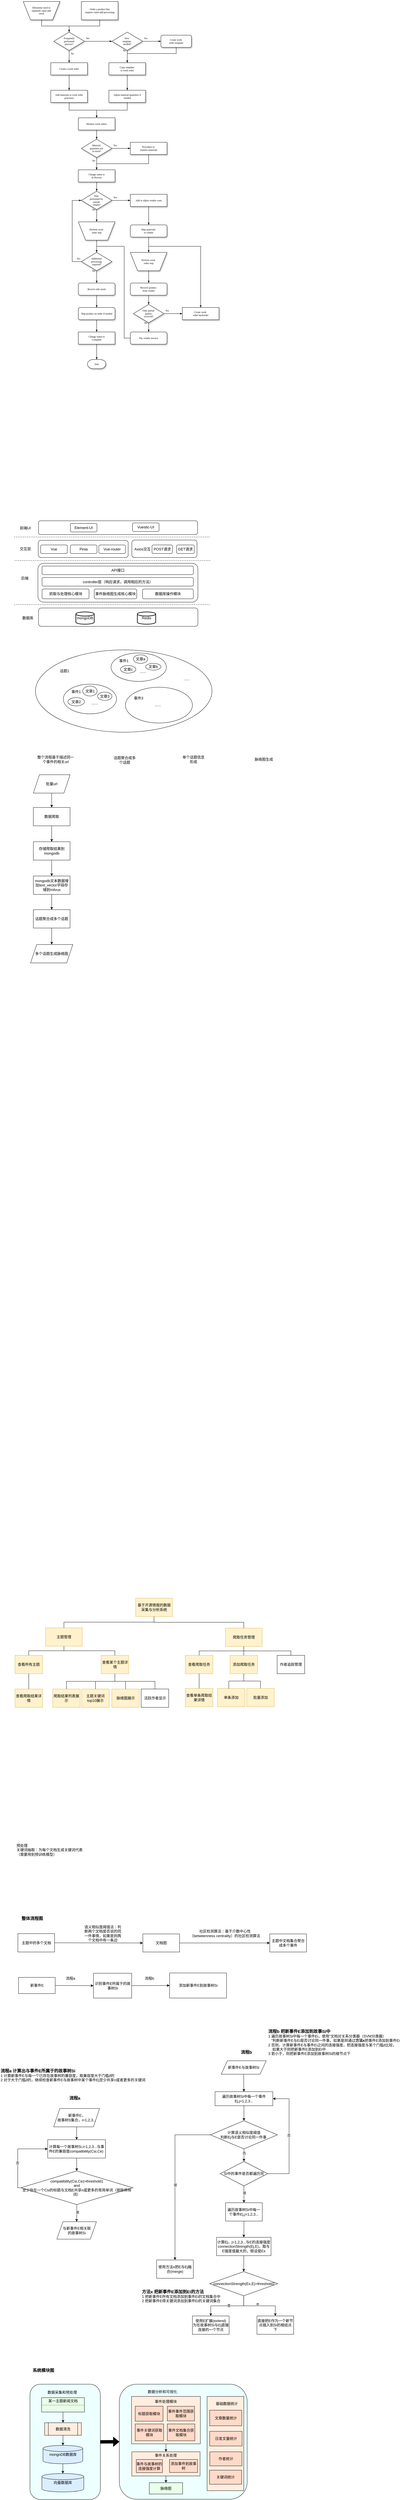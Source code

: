 <mxfile version="22.0.6" type="github">
  <diagram name="Page-1" id="edf60f1a-56cd-e834-aa8a-f176f3a09ee4">
    <mxGraphModel dx="1224" dy="630" grid="0" gridSize="10" guides="1" tooltips="1" connect="1" arrows="1" fold="1" page="1" pageScale="1" pageWidth="1100" pageHeight="850" background="none" math="0" shadow="0">
      <root>
        <mxCell id="0" />
        <mxCell id="1" parent="0" />
        <mxCell id="60e70716793133e9-31" style="edgeStyle=orthogonalEdgeStyle;rounded=0;html=1;labelBackgroundColor=none;startSize=5;endArrow=classicThin;endFill=1;endSize=5;jettySize=auto;orthogonalLoop=1;strokeWidth=1;fontFamily=Verdana;fontSize=8" parent="1" source="60e70716793133e9-2" target="60e70716793133e9-5" edge="1">
          <mxGeometry relative="1" as="geometry" />
        </mxCell>
        <mxCell id="60e70716793133e9-2" value="Determine need to&amp;nbsp;&lt;div&gt;replenish value-add&amp;nbsp;&lt;/div&gt;&lt;div&gt;stock&lt;/div&gt;" style="shape=trapezoid;whiteSpace=wrap;html=1;rounded=0;shadow=1;labelBackgroundColor=none;strokeWidth=1;fontFamily=Verdana;fontSize=8;align=center;flipV=1;" parent="1" vertex="1">
          <mxGeometry x="100" y="120" width="120" height="60" as="geometry" />
        </mxCell>
        <mxCell id="60e70716793133e9-32" style="edgeStyle=orthogonalEdgeStyle;rounded=0;html=1;labelBackgroundColor=none;startSize=5;endArrow=classicThin;endFill=1;endSize=5;jettySize=auto;orthogonalLoop=1;strokeWidth=1;fontFamily=Verdana;fontSize=8" parent="1" source="60e70716793133e9-4" target="60e70716793133e9-5" edge="1">
          <mxGeometry relative="1" as="geometry" />
        </mxCell>
        <mxCell id="60e70716793133e9-4" value="Order a product that&lt;div&gt;requires value-add processing&lt;/div&gt;" style="rounded=0;whiteSpace=wrap;html=1;shadow=1;labelBackgroundColor=none;strokeWidth=1;fontFamily=Verdana;fontSize=8;align=center;" parent="1" vertex="1">
          <mxGeometry x="290" y="120" width="120" height="60" as="geometry" />
        </mxCell>
        <mxCell id="60e70716793133e9-33" value="Yes" style="edgeStyle=orthogonalEdgeStyle;rounded=0;html=1;labelBackgroundColor=none;startSize=5;endArrow=classicThin;endFill=1;endSize=5;jettySize=auto;orthogonalLoop=1;strokeWidth=1;fontFamily=Verdana;fontSize=8" parent="1" source="60e70716793133e9-5" target="60e70716793133e9-7" edge="1">
          <mxGeometry x="-0.778" y="10" relative="1" as="geometry">
            <mxPoint as="offset" />
          </mxGeometry>
        </mxCell>
        <mxCell id="60e70716793133e9-37" value="No" style="edgeStyle=orthogonalEdgeStyle;rounded=0;html=1;labelBackgroundColor=none;startSize=5;endArrow=classicThin;endFill=1;endSize=5;jettySize=auto;orthogonalLoop=1;strokeWidth=1;fontFamily=Verdana;fontSize=8" parent="1" source="60e70716793133e9-5" target="60e70716793133e9-9" edge="1">
          <mxGeometry x="-0.5" y="10" relative="1" as="geometry">
            <mxPoint as="offset" />
          </mxGeometry>
        </mxCell>
        <mxCell id="60e70716793133e9-5" value="Frequently&lt;div&gt;performed&lt;/div&gt;&lt;div&gt;process?&lt;/div&gt;" style="rhombus;whiteSpace=wrap;html=1;rounded=0;shadow=1;labelBackgroundColor=none;strokeWidth=1;fontFamily=Verdana;fontSize=8;align=center;" parent="1" vertex="1">
          <mxGeometry x="200" y="220" width="100" height="60" as="geometry" />
        </mxCell>
        <mxCell id="60e70716793133e9-34" value="Yes" style="edgeStyle=orthogonalEdgeStyle;rounded=0;html=1;labelBackgroundColor=none;startSize=5;endArrow=classicThin;endFill=1;endSize=5;jettySize=auto;orthogonalLoop=1;strokeWidth=1;fontFamily=Verdana;fontSize=8" parent="1" source="60e70716793133e9-7" target="60e70716793133e9-8" edge="1">
          <mxGeometry x="-0.667" y="10" relative="1" as="geometry">
            <mxPoint as="offset" />
          </mxGeometry>
        </mxCell>
        <mxCell id="60e70716793133e9-35" value="No" style="edgeStyle=orthogonalEdgeStyle;rounded=0;html=1;labelBackgroundColor=none;startSize=5;endArrow=classicThin;endFill=1;endSize=5;jettySize=auto;orthogonalLoop=1;strokeWidth=1;fontFamily=Verdana;fontSize=8" parent="1" source="60e70716793133e9-7" target="60e70716793133e9-10" edge="1">
          <mxGeometry x="-1" y="-10" relative="1" as="geometry">
            <mxPoint x="440" y="300" as="targetPoint" />
            <Array as="points" />
            <mxPoint as="offset" />
          </mxGeometry>
        </mxCell>
        <mxCell id="60e70716793133e9-7" value="New&amp;nbsp;&lt;div&gt;template&amp;nbsp;&lt;/div&gt;&lt;div&gt;needed?&lt;/div&gt;" style="rhombus;whiteSpace=wrap;html=1;rounded=0;shadow=1;labelBackgroundColor=none;strokeWidth=1;fontFamily=Verdana;fontSize=8;align=center;" parent="1" vertex="1">
          <mxGeometry x="390" y="220" width="100" height="60" as="geometry" />
        </mxCell>
        <mxCell id="60e70716793133e9-36" style="edgeStyle=orthogonalEdgeStyle;rounded=0;html=1;labelBackgroundColor=none;startSize=5;endArrow=classicThin;endFill=1;endSize=5;jettySize=auto;orthogonalLoop=1;strokeWidth=1;fontFamily=Verdana;fontSize=8" parent="1" source="60e70716793133e9-8" target="60e70716793133e9-10" edge="1">
          <mxGeometry relative="1" as="geometry">
            <Array as="points">
              <mxPoint x="600" y="290" />
              <mxPoint x="440" y="290" />
            </Array>
          </mxGeometry>
        </mxCell>
        <mxCell id="60e70716793133e9-8" value="Create work&amp;nbsp;&lt;div&gt;order template&lt;/div&gt;" style="rounded=1;whiteSpace=wrap;html=1;shadow=1;labelBackgroundColor=none;strokeWidth=1;fontFamily=Verdana;fontSize=8;align=center;" parent="1" vertex="1">
          <mxGeometry x="550" y="230" width="100" height="40" as="geometry" />
        </mxCell>
        <mxCell id="60e70716793133e9-38" style="edgeStyle=orthogonalEdgeStyle;rounded=0;html=1;labelBackgroundColor=none;startSize=5;endArrow=classicThin;endFill=1;endSize=5;jettySize=auto;orthogonalLoop=1;strokeWidth=1;fontFamily=Verdana;fontSize=8" parent="1" source="60e70716793133e9-9" target="60e70716793133e9-11" edge="1">
          <mxGeometry relative="1" as="geometry" />
        </mxCell>
        <mxCell id="60e70716793133e9-9" value="Create a work order" style="whiteSpace=wrap;html=1;rounded=0;shadow=1;labelBackgroundColor=none;strokeWidth=1;fontFamily=Verdana;fontSize=8;align=center;" parent="1" vertex="1">
          <mxGeometry x="190" y="320" width="120" height="40" as="geometry" />
        </mxCell>
        <mxCell id="60e70716793133e9-39" style="edgeStyle=orthogonalEdgeStyle;rounded=0;html=1;labelBackgroundColor=none;startSize=5;endArrow=classicThin;endFill=1;endSize=5;jettySize=auto;orthogonalLoop=1;strokeWidth=1;fontFamily=Verdana;fontSize=8" parent="1" source="60e70716793133e9-10" target="60e70716793133e9-12" edge="1">
          <mxGeometry relative="1" as="geometry" />
        </mxCell>
        <mxCell id="60e70716793133e9-10" value="Copy template&amp;nbsp;&lt;div&gt;to work order&lt;/div&gt;" style="whiteSpace=wrap;html=1;rounded=0;shadow=1;labelBackgroundColor=none;strokeWidth=1;fontFamily=Verdana;fontSize=8;align=center;" parent="1" vertex="1">
          <mxGeometry x="380" y="320" width="120" height="40" as="geometry" />
        </mxCell>
        <mxCell id="60e70716793133e9-41" style="edgeStyle=orthogonalEdgeStyle;rounded=0;html=1;labelBackgroundColor=none;startSize=5;endArrow=classicThin;endFill=1;endSize=5;jettySize=auto;orthogonalLoop=1;strokeWidth=1;fontFamily=Verdana;fontSize=8" parent="1" source="60e70716793133e9-11" target="60e70716793133e9-13" edge="1">
          <mxGeometry relative="1" as="geometry" />
        </mxCell>
        <mxCell id="60e70716793133e9-11" value="Add materials to work order processes" style="whiteSpace=wrap;html=1;rounded=0;shadow=1;labelBackgroundColor=none;strokeWidth=1;fontFamily=Verdana;fontSize=8;align=center;spacing=6;" parent="1" vertex="1">
          <mxGeometry x="190" y="410" width="120" height="40" as="geometry" />
        </mxCell>
        <mxCell id="60e70716793133e9-40" style="edgeStyle=orthogonalEdgeStyle;rounded=0;html=1;labelBackgroundColor=none;startSize=5;endArrow=classicThin;endFill=1;endSize=5;jettySize=auto;orthogonalLoop=1;strokeWidth=1;fontFamily=Verdana;fontSize=8" parent="1" source="60e70716793133e9-12" target="60e70716793133e9-13" edge="1">
          <mxGeometry relative="1" as="geometry" />
        </mxCell>
        <mxCell id="60e70716793133e9-12" value="Adjust material quantities if needed" style="whiteSpace=wrap;html=1;rounded=0;shadow=1;labelBackgroundColor=none;strokeWidth=1;fontFamily=Verdana;fontSize=8;align=center;spacing=6;" parent="1" vertex="1">
          <mxGeometry x="380" y="410" width="120" height="40" as="geometry" />
        </mxCell>
        <mxCell id="60e70716793133e9-42" style="edgeStyle=orthogonalEdgeStyle;rounded=0;html=1;labelBackgroundColor=none;startSize=5;endArrow=classicThin;endFill=1;endSize=5;jettySize=auto;orthogonalLoop=1;strokeWidth=1;fontFamily=Verdana;fontSize=8" parent="1" source="60e70716793133e9-13" target="60e70716793133e9-14" edge="1">
          <mxGeometry relative="1" as="geometry" />
        </mxCell>
        <mxCell id="60e70716793133e9-13" value="Monitor work orders" style="whiteSpace=wrap;html=1;rounded=0;shadow=1;labelBackgroundColor=none;strokeWidth=1;fontFamily=Verdana;fontSize=8;align=center;" parent="1" vertex="1">
          <mxGeometry x="280" y="500" width="120" height="40" as="geometry" />
        </mxCell>
        <mxCell id="60e70716793133e9-43" value="Yes" style="edgeStyle=orthogonalEdgeStyle;rounded=0;html=1;labelBackgroundColor=none;startSize=5;endArrow=classicThin;endFill=1;endSize=5;jettySize=auto;orthogonalLoop=1;strokeWidth=1;fontFamily=Verdana;fontSize=8" parent="1" source="60e70716793133e9-14" target="60e70716793133e9-15" edge="1">
          <mxGeometry x="-0.667" y="10" relative="1" as="geometry">
            <mxPoint as="offset" />
          </mxGeometry>
        </mxCell>
        <mxCell id="60e70716793133e9-44" value="No" style="edgeStyle=orthogonalEdgeStyle;rounded=0;html=1;labelBackgroundColor=none;startSize=5;endArrow=classicThin;endFill=1;endSize=5;jettySize=auto;orthogonalLoop=1;strokeWidth=1;fontFamily=Verdana;fontSize=8" parent="1" source="60e70716793133e9-14" target="60e70716793133e9-16" edge="1">
          <mxGeometry x="-0.5" y="-10" relative="1" as="geometry">
            <mxPoint as="offset" />
          </mxGeometry>
        </mxCell>
        <mxCell id="60e70716793133e9-14" value="Material&amp;nbsp;&lt;div&gt;quantities not&amp;nbsp;&lt;/div&gt;&lt;div&gt;in stock?&lt;/div&gt;" style="rhombus;whiteSpace=wrap;html=1;rounded=0;shadow=1;labelBackgroundColor=none;strokeWidth=1;fontFamily=Verdana;fontSize=8;align=center;" parent="1" vertex="1">
          <mxGeometry x="290" y="570" width="100" height="60" as="geometry" />
        </mxCell>
        <mxCell id="60e70716793133e9-45" style="edgeStyle=orthogonalEdgeStyle;rounded=0;html=1;labelBackgroundColor=none;startSize=5;endArrow=classicThin;endFill=1;endSize=5;jettySize=auto;orthogonalLoop=1;strokeWidth=1;fontFamily=Verdana;fontSize=8" parent="1" source="60e70716793133e9-15" target="60e70716793133e9-16" edge="1">
          <mxGeometry relative="1" as="geometry">
            <Array as="points">
              <mxPoint x="510" y="650" />
              <mxPoint x="340" y="650" />
            </Array>
          </mxGeometry>
        </mxCell>
        <mxCell id="60e70716793133e9-15" value="Procedure or&amp;nbsp;&lt;div&gt;transfer materials&lt;/div&gt;" style="whiteSpace=wrap;html=1;rounded=0;shadow=1;labelBackgroundColor=none;strokeWidth=1;fontFamily=Verdana;fontSize=8;align=center;" parent="1" vertex="1">
          <mxGeometry x="450" y="580" width="120" height="40" as="geometry" />
        </mxCell>
        <mxCell id="60e70716793133e9-46" style="edgeStyle=orthogonalEdgeStyle;rounded=0;html=1;labelBackgroundColor=none;startSize=5;endArrow=classicThin;endFill=1;endSize=5;jettySize=auto;orthogonalLoop=1;strokeWidth=1;fontFamily=Verdana;fontSize=8" parent="1" source="60e70716793133e9-16" target="60e70716793133e9-17" edge="1">
          <mxGeometry relative="1" as="geometry" />
        </mxCell>
        <mxCell id="60e70716793133e9-16" value="Change status to&lt;div&gt;In Process&lt;/div&gt;" style="whiteSpace=wrap;html=1;rounded=0;shadow=1;labelBackgroundColor=none;strokeWidth=1;fontFamily=Verdana;fontSize=8;align=center;" parent="1" vertex="1">
          <mxGeometry x="280" y="670" width="120" height="40" as="geometry" />
        </mxCell>
        <mxCell id="60e70716793133e9-47" value="Yes" style="edgeStyle=orthogonalEdgeStyle;rounded=0;html=1;labelBackgroundColor=none;startSize=5;endArrow=classicThin;endFill=1;endSize=5;jettySize=auto;orthogonalLoop=1;strokeWidth=1;fontFamily=Verdana;fontSize=8" parent="1" source="60e70716793133e9-17" target="60e70716793133e9-18" edge="1">
          <mxGeometry x="-0.667" y="10" relative="1" as="geometry">
            <mxPoint as="offset" />
          </mxGeometry>
        </mxCell>
        <mxCell id="60e70716793133e9-50" value="No" style="edgeStyle=orthogonalEdgeStyle;rounded=0;html=1;labelBackgroundColor=none;startSize=5;endArrow=classicThin;endFill=1;endSize=5;jettySize=auto;orthogonalLoop=1;strokeWidth=1;fontFamily=Verdana;fontSize=8" parent="1" source="60e70716793133e9-17" target="60e70716793133e9-19" edge="1">
          <mxGeometry x="-1" y="-10" relative="1" as="geometry">
            <mxPoint as="offset" />
          </mxGeometry>
        </mxCell>
        <mxCell id="60e70716793133e9-17" value="Step&amp;nbsp;&lt;div&gt;performed by&amp;nbsp;&lt;/div&gt;&lt;div&gt;outside&amp;nbsp;&lt;/div&gt;&lt;div&gt;vendor?&lt;/div&gt;" style="rhombus;whiteSpace=wrap;html=1;rounded=0;shadow=1;labelBackgroundColor=none;strokeWidth=1;fontFamily=Verdana;fontSize=8;align=center;" parent="1" vertex="1">
          <mxGeometry x="290" y="740" width="100" height="60" as="geometry" />
        </mxCell>
        <mxCell id="60e70716793133e9-48" style="edgeStyle=orthogonalEdgeStyle;rounded=0;html=1;labelBackgroundColor=none;startSize=5;endArrow=classicThin;endFill=1;endSize=5;jettySize=auto;orthogonalLoop=1;strokeWidth=1;fontFamily=Verdana;fontSize=8" parent="1" source="60e70716793133e9-18" target="60e70716793133e9-20" edge="1">
          <mxGeometry relative="1" as="geometry" />
        </mxCell>
        <mxCell id="60e70716793133e9-18" value="Add or adjust vendor costs" style="whiteSpace=wrap;html=1;rounded=0;shadow=1;labelBackgroundColor=none;strokeWidth=1;fontFamily=Verdana;fontSize=8;align=center;" parent="1" vertex="1">
          <mxGeometry x="450" y="750" width="120" height="40" as="geometry" />
        </mxCell>
        <mxCell id="60e70716793133e9-52" style="edgeStyle=orthogonalEdgeStyle;rounded=0;html=1;labelBackgroundColor=none;startSize=5;endArrow=classicThin;endFill=1;endSize=5;jettySize=auto;orthogonalLoop=1;strokeWidth=1;fontFamily=Verdana;fontSize=8" parent="1" source="60e70716793133e9-19" target="60e70716793133e9-21" edge="1">
          <mxGeometry relative="1" as="geometry" />
        </mxCell>
        <mxCell id="60e70716793133e9-19" value="Perform work&amp;nbsp;&lt;div&gt;order step&lt;/div&gt;" style="shape=trapezoid;whiteSpace=wrap;html=1;rounded=0;shadow=1;labelBackgroundColor=none;strokeWidth=1;fontFamily=Verdana;fontSize=8;align=center;flipV=1;" parent="1" vertex="1">
          <mxGeometry x="280" y="840" width="120" height="60" as="geometry" />
        </mxCell>
        <mxCell id="60e70716793133e9-49" style="edgeStyle=orthogonalEdgeStyle;rounded=0;html=1;labelBackgroundColor=none;startSize=5;endArrow=classicThin;endFill=1;endSize=5;jettySize=auto;orthogonalLoop=1;strokeWidth=1;fontFamily=Verdana;fontSize=8" parent="1" source="60e70716793133e9-20" target="60e70716793133e9-22" edge="1">
          <mxGeometry relative="1" as="geometry" />
        </mxCell>
        <mxCell id="60e70716793133e9-53" style="edgeStyle=orthogonalEdgeStyle;rounded=0;html=1;labelBackgroundColor=none;startSize=5;endArrow=classicThin;endFill=1;endSize=5;jettySize=auto;orthogonalLoop=1;strokeWidth=1;fontFamily=Verdana;fontSize=8" parent="1" source="60e70716793133e9-20" target="60e70716793133e9-27" edge="1">
          <mxGeometry relative="1" as="geometry">
            <Array as="points">
              <mxPoint x="510" y="920" />
              <mxPoint x="680" y="920" />
            </Array>
          </mxGeometry>
        </mxCell>
        <mxCell id="60e70716793133e9-20" value="Ship materials&amp;nbsp;&lt;div&gt;to vendor&lt;/div&gt;" style="rounded=1;whiteSpace=wrap;html=1;shadow=1;labelBackgroundColor=none;strokeWidth=1;fontFamily=Verdana;fontSize=8;align=center;" parent="1" vertex="1">
          <mxGeometry x="450" y="850" width="120" height="40" as="geometry" />
        </mxCell>
        <mxCell id="60e70716793133e9-51" value="Yes" style="edgeStyle=orthogonalEdgeStyle;rounded=0;html=1;labelBackgroundColor=none;startSize=5;endArrow=classicThin;endFill=1;endSize=5;jettySize=auto;orthogonalLoop=1;strokeWidth=1;fontFamily=Verdana;fontSize=8" parent="1" source="60e70716793133e9-21" target="60e70716793133e9-17" edge="1">
          <mxGeometry x="-0.692" y="-20" relative="1" as="geometry">
            <Array as="points">
              <mxPoint x="260" y="970.0" />
              <mxPoint x="260" y="770" />
            </Array>
            <mxPoint as="offset" />
          </mxGeometry>
        </mxCell>
        <mxCell id="60e70716793133e9-54" value="No" style="edgeStyle=orthogonalEdgeStyle;rounded=0;html=1;labelBackgroundColor=none;startSize=5;endArrow=classicThin;endFill=1;endSize=5;jettySize=auto;orthogonalLoop=1;strokeWidth=1;fontFamily=Verdana;fontSize=8" parent="1" source="60e70716793133e9-21" target="60e70716793133e9-23" edge="1">
          <mxGeometry x="-1" y="-10" relative="1" as="geometry">
            <mxPoint as="offset" />
          </mxGeometry>
        </mxCell>
        <mxCell id="60e70716793133e9-21" value="Additional&amp;nbsp;&lt;div&gt;processing&amp;nbsp;&lt;/div&gt;&lt;div&gt;required?&lt;/div&gt;" style="rhombus;whiteSpace=wrap;html=1;rounded=0;shadow=1;labelBackgroundColor=none;strokeWidth=1;fontFamily=Verdana;fontSize=8;align=center;" parent="1" vertex="1">
          <mxGeometry x="290" y="940" width="100" height="60" as="geometry" />
        </mxCell>
        <mxCell id="60e70716793133e9-58" style="edgeStyle=orthogonalEdgeStyle;rounded=0;html=1;labelBackgroundColor=none;startSize=5;endArrow=classicThin;endFill=1;endSize=5;jettySize=auto;orthogonalLoop=1;strokeWidth=1;fontFamily=Verdana;fontSize=8" parent="1" source="60e70716793133e9-22" target="60e70716793133e9-24" edge="1">
          <mxGeometry relative="1" as="geometry" />
        </mxCell>
        <mxCell id="60e70716793133e9-22" value="Perform work&amp;nbsp;&lt;div&gt;order step&lt;/div&gt;" style="shape=trapezoid;whiteSpace=wrap;html=1;rounded=0;shadow=1;labelBackgroundColor=none;strokeWidth=1;fontFamily=Verdana;fontSize=8;align=center;flipV=1;" parent="1" vertex="1">
          <mxGeometry x="450" y="940" width="120" height="60" as="geometry" />
        </mxCell>
        <mxCell id="60e70716793133e9-55" style="edgeStyle=orthogonalEdgeStyle;rounded=0;html=1;labelBackgroundColor=none;startSize=5;endArrow=classicThin;endFill=1;endSize=5;jettySize=auto;orthogonalLoop=1;strokeWidth=1;fontFamily=Verdana;fontSize=8" parent="1" source="60e70716793133e9-23" target="60e70716793133e9-25" edge="1">
          <mxGeometry relative="1" as="geometry" />
        </mxCell>
        <mxCell id="60e70716793133e9-23" value="Receive info stock" style="rounded=1;whiteSpace=wrap;html=1;shadow=1;labelBackgroundColor=none;strokeWidth=1;fontFamily=Verdana;fontSize=8;align=center;" parent="1" vertex="1">
          <mxGeometry x="280" y="1040" width="120" height="40" as="geometry" />
        </mxCell>
        <mxCell id="60e70716793133e9-59" style="edgeStyle=orthogonalEdgeStyle;rounded=0;html=1;labelBackgroundColor=none;startSize=5;endArrow=classicThin;endFill=1;endSize=5;jettySize=auto;orthogonalLoop=1;strokeWidth=1;fontFamily=Verdana;fontSize=8" parent="1" source="60e70716793133e9-24" target="60e70716793133e9-26" edge="1">
          <mxGeometry relative="1" as="geometry" />
        </mxCell>
        <mxCell id="60e70716793133e9-24" value="Receive product&amp;nbsp;&lt;div&gt;from vendor&lt;/div&gt;" style="rounded=1;whiteSpace=wrap;html=1;shadow=1;labelBackgroundColor=none;strokeWidth=1;fontFamily=Verdana;fontSize=8;align=center;" parent="1" vertex="1">
          <mxGeometry x="450" y="1040" width="120" height="40" as="geometry" />
        </mxCell>
        <mxCell id="60e70716793133e9-56" style="edgeStyle=orthogonalEdgeStyle;rounded=0;html=1;labelBackgroundColor=none;startSize=5;endArrow=classicThin;endFill=1;endSize=5;jettySize=auto;orthogonalLoop=1;strokeWidth=1;fontFamily=Verdana;fontSize=8" parent="1" source="60e70716793133e9-25" target="60e70716793133e9-28" edge="1">
          <mxGeometry relative="1" as="geometry" />
        </mxCell>
        <mxCell id="60e70716793133e9-25" value="Ship product on order if needed" style="rounded=1;whiteSpace=wrap;html=1;shadow=1;labelBackgroundColor=none;strokeWidth=1;fontFamily=Verdana;fontSize=8;align=center;" parent="1" vertex="1">
          <mxGeometry x="280" y="1120" width="120" height="40" as="geometry" />
        </mxCell>
        <mxCell id="60e70716793133e9-60" value="No" style="edgeStyle=orthogonalEdgeStyle;rounded=0;html=1;labelBackgroundColor=none;startSize=5;endArrow=classicThin;endFill=1;endSize=5;jettySize=auto;orthogonalLoop=1;strokeWidth=1;fontFamily=Verdana;fontSize=8" parent="1" source="60e70716793133e9-26" target="60e70716793133e9-29" edge="1">
          <mxGeometry x="0.2" y="14" relative="1" as="geometry">
            <mxPoint x="-24" y="-10" as="offset" />
          </mxGeometry>
        </mxCell>
        <mxCell id="60e70716793133e9-61" value="Yes" style="edgeStyle=orthogonalEdgeStyle;rounded=0;html=1;labelBackgroundColor=none;startSize=5;endArrow=classicThin;endFill=1;endSize=5;jettySize=auto;orthogonalLoop=1;strokeWidth=1;fontFamily=Verdana;fontSize=8" parent="1" source="60e70716793133e9-26" target="60e70716793133e9-27" edge="1">
          <mxGeometry x="-0.667" y="10" relative="1" as="geometry">
            <mxPoint as="offset" />
          </mxGeometry>
        </mxCell>
        <mxCell id="60e70716793133e9-26" value="Only partial&amp;nbsp;&lt;div&gt;quality&amp;nbsp;&lt;/div&gt;&lt;div&gt;received?&lt;/div&gt;" style="rhombus;whiteSpace=wrap;html=1;rounded=0;shadow=1;labelBackgroundColor=none;strokeWidth=1;fontFamily=Verdana;fontSize=8;align=center;" parent="1" vertex="1">
          <mxGeometry x="460" y="1110" width="100" height="60" as="geometry" />
        </mxCell>
        <mxCell id="60e70716793133e9-27" value="Create work&amp;nbsp;&lt;div&gt;order backorder&lt;/div&gt;" style="whiteSpace=wrap;html=1;rounded=0;shadow=1;labelBackgroundColor=none;strokeWidth=1;fontFamily=Verdana;fontSize=8;align=center;" parent="1" vertex="1">
          <mxGeometry x="620" y="1120" width="120" height="40" as="geometry" />
        </mxCell>
        <mxCell id="60e70716793133e9-57" style="edgeStyle=orthogonalEdgeStyle;rounded=0;html=1;labelBackgroundColor=none;startSize=5;endArrow=classicThin;endFill=1;endSize=5;jettySize=auto;orthogonalLoop=1;strokeWidth=1;fontFamily=Verdana;fontSize=8" parent="1" source="60e70716793133e9-28" target="60e70716793133e9-30" edge="1">
          <mxGeometry relative="1" as="geometry" />
        </mxCell>
        <mxCell id="60e70716793133e9-28" value="Change status to&lt;div&gt;Complete&lt;/div&gt;" style="whiteSpace=wrap;html=1;rounded=0;shadow=1;labelBackgroundColor=none;strokeWidth=1;fontFamily=Verdana;fontSize=8;align=center;" parent="1" vertex="1">
          <mxGeometry x="280" y="1200" width="120" height="40" as="geometry" />
        </mxCell>
        <mxCell id="60e70716793133e9-62" style="edgeStyle=orthogonalEdgeStyle;rounded=0;html=1;labelBackgroundColor=none;startSize=5;endArrow=classicThin;endFill=1;endSize=5;jettySize=auto;orthogonalLoop=1;strokeWidth=1;fontFamily=Verdana;fontSize=8" parent="1" source="60e70716793133e9-29" target="60e70716793133e9-21" edge="1">
          <mxGeometry relative="1" as="geometry">
            <Array as="points">
              <mxPoint x="430" y="1220" />
              <mxPoint x="430" y="920" />
              <mxPoint x="340" y="920" />
            </Array>
          </mxGeometry>
        </mxCell>
        <mxCell id="60e70716793133e9-29" value="Pay vendor invoice" style="rounded=1;whiteSpace=wrap;html=1;shadow=1;labelBackgroundColor=none;strokeWidth=1;fontFamily=Verdana;fontSize=8;align=center;" parent="1" vertex="1">
          <mxGeometry x="450" y="1200" width="120" height="40" as="geometry" />
        </mxCell>
        <mxCell id="60e70716793133e9-30" value="End" style="strokeWidth=1;html=1;shape=mxgraph.flowchart.terminator;whiteSpace=wrap;rounded=0;shadow=1;labelBackgroundColor=none;fontFamily=Verdana;fontSize=8;align=center;" parent="1" vertex="1">
          <mxGeometry x="310" y="1290" width="60" height="30" as="geometry" />
        </mxCell>
        <mxCell id="oZMABY1-ZJEsu0WesDKt-8" value="" style="endArrow=none;dashed=1;html=1;rounded=0;" parent="1" edge="1">
          <mxGeometry width="50" height="50" relative="1" as="geometry">
            <mxPoint x="70.5" y="2091" as="sourcePoint" />
            <mxPoint x="710.5" y="2091" as="targetPoint" />
          </mxGeometry>
        </mxCell>
        <mxCell id="oZMABY1-ZJEsu0WesDKt-13" value="" style="endArrow=none;dashed=1;html=1;rounded=0;" parent="1" edge="1">
          <mxGeometry width="50" height="50" relative="1" as="geometry">
            <mxPoint x="72" y="1947" as="sourcePoint" />
            <mxPoint x="712" y="1947" as="targetPoint" />
          </mxGeometry>
        </mxCell>
        <mxCell id="oZMABY1-ZJEsu0WesDKt-20" value="" style="endArrow=none;dashed=1;html=1;rounded=0;" parent="1" edge="1">
          <mxGeometry width="50" height="50" relative="1" as="geometry">
            <mxPoint x="70" y="1870" as="sourcePoint" />
            <mxPoint x="710" y="1870" as="targetPoint" />
          </mxGeometry>
        </mxCell>
        <mxCell id="oZMABY1-ZJEsu0WesDKt-34" value="数据库" style="text;strokeColor=none;align=center;fillColor=none;html=1;verticalAlign=middle;whiteSpace=wrap;rounded=0;" parent="1" vertex="1">
          <mxGeometry x="80" y="2120" width="70" height="30" as="geometry" />
        </mxCell>
        <mxCell id="oZMABY1-ZJEsu0WesDKt-36" value="后端" style="text;strokeColor=none;align=center;fillColor=none;html=1;verticalAlign=middle;whiteSpace=wrap;rounded=0;" parent="1" vertex="1">
          <mxGeometry x="75" y="1990" width="60" height="30" as="geometry" />
        </mxCell>
        <mxCell id="oZMABY1-ZJEsu0WesDKt-37" value="交互层" style="text;strokeColor=none;align=center;fillColor=none;html=1;verticalAlign=middle;whiteSpace=wrap;rounded=0;" parent="1" vertex="1">
          <mxGeometry x="77" y="1894" width="60" height="30" as="geometry" />
        </mxCell>
        <mxCell id="oZMABY1-ZJEsu0WesDKt-38" value="前端UI" style="text;strokeColor=none;align=center;fillColor=none;html=1;verticalAlign=middle;whiteSpace=wrap;rounded=0;" parent="1" vertex="1">
          <mxGeometry x="77" y="1826" width="60" height="30" as="geometry" />
        </mxCell>
        <mxCell id="nyQSVQVMoenpCRz5e3az-35" value="" style="rounded=1;whiteSpace=wrap;html=1;" parent="1" vertex="1">
          <mxGeometry x="150" y="1817" width="520" height="45" as="geometry" />
        </mxCell>
        <mxCell id="nyQSVQVMoenpCRz5e3az-37" value="Element-UI" style="rounded=1;whiteSpace=wrap;html=1;" parent="1" vertex="1">
          <mxGeometry x="254" y="1825.5" width="87" height="28" as="geometry" />
        </mxCell>
        <mxCell id="nyQSVQVMoenpCRz5e3az-38" value="Vuestic-UI" style="rounded=1;whiteSpace=wrap;html=1;" parent="1" vertex="1">
          <mxGeometry x="457" y="1824" width="87" height="28" as="geometry" />
        </mxCell>
        <mxCell id="nyQSVQVMoenpCRz5e3az-40" value="" style="rounded=1;whiteSpace=wrap;html=1;" parent="1" vertex="1">
          <mxGeometry x="149" y="1881" width="294" height="56" as="geometry" />
        </mxCell>
        <mxCell id="nyQSVQVMoenpCRz5e3az-43" value="Vue" style="rounded=1;whiteSpace=wrap;html=1;" parent="1" vertex="1">
          <mxGeometry x="157" y="1896" width="87" height="28" as="geometry" />
        </mxCell>
        <mxCell id="nyQSVQVMoenpCRz5e3az-44" value="Pinia" style="rounded=1;whiteSpace=wrap;html=1;" parent="1" vertex="1">
          <mxGeometry x="254" y="1896" width="87" height="28" as="geometry" />
        </mxCell>
        <mxCell id="nyQSVQVMoenpCRz5e3az-45" value="Vue-router" style="rounded=1;whiteSpace=wrap;html=1;" parent="1" vertex="1">
          <mxGeometry x="347" y="1896" width="87" height="28" as="geometry" />
        </mxCell>
        <mxCell id="nyQSVQVMoenpCRz5e3az-46" value="" style="rounded=1;whiteSpace=wrap;html=1;" parent="1" vertex="1">
          <mxGeometry x="455" y="1880" width="213" height="57" as="geometry" />
        </mxCell>
        <mxCell id="nyQSVQVMoenpCRz5e3az-48" value="POST请求" style="rounded=1;whiteSpace=wrap;html=1;" parent="1" vertex="1">
          <mxGeometry x="521" y="1896" width="66.5" height="28" as="geometry" />
        </mxCell>
        <mxCell id="nyQSVQVMoenpCRz5e3az-49" value="GET请求" style="rounded=1;whiteSpace=wrap;html=1;" parent="1" vertex="1">
          <mxGeometry x="601" y="1896" width="58" height="28" as="geometry" />
        </mxCell>
        <mxCell id="nyQSVQVMoenpCRz5e3az-50" value="Axios交互" style="text;strokeColor=none;align=center;fillColor=none;html=1;verticalAlign=middle;whiteSpace=wrap;rounded=0;" parent="1" vertex="1">
          <mxGeometry x="460" y="1895" width="60" height="30" as="geometry" />
        </mxCell>
        <mxCell id="nyQSVQVMoenpCRz5e3az-51" value="" style="rounded=1;whiteSpace=wrap;html=1;" parent="1" vertex="1">
          <mxGeometry x="148" y="1956" width="523" height="127" as="geometry" />
        </mxCell>
        <mxCell id="nyQSVQVMoenpCRz5e3az-52" value="抓取与处理核心模块" style="rounded=1;whiteSpace=wrap;html=1;" parent="1" vertex="1">
          <mxGeometry x="161.5" y="2040" width="153.5" height="32" as="geometry" />
        </mxCell>
        <mxCell id="nyQSVQVMoenpCRz5e3az-54" value="事件脉络图生成核心模块" style="rounded=1;whiteSpace=wrap;html=1;" parent="1" vertex="1">
          <mxGeometry x="332" y="2040" width="139" height="32" as="geometry" />
        </mxCell>
        <mxCell id="nyQSVQVMoenpCRz5e3az-55" value="API接口" style="rounded=1;whiteSpace=wrap;html=1;" parent="1" vertex="1">
          <mxGeometry x="161.5" y="1965" width="494.5" height="28" as="geometry" />
        </mxCell>
        <mxCell id="nyQSVQVMoenpCRz5e3az-56" value="controller层（响应请求，调用相应的方法）" style="rounded=1;whiteSpace=wrap;html=1;" parent="1" vertex="1">
          <mxGeometry x="161.5" y="2002.5" width="494.5" height="28" as="geometry" />
        </mxCell>
        <mxCell id="nyQSVQVMoenpCRz5e3az-57" value="数据库操作模块" style="rounded=1;whiteSpace=wrap;html=1;" parent="1" vertex="1">
          <mxGeometry x="490" y="2040" width="166" height="32" as="geometry" />
        </mxCell>
        <mxCell id="nyQSVQVMoenpCRz5e3az-60" value="" style="rounded=1;whiteSpace=wrap;html=1;" parent="1" vertex="1">
          <mxGeometry x="150" y="2102" width="521" height="60" as="geometry" />
        </mxCell>
        <mxCell id="nyQSVQVMoenpCRz5e3az-61" value="mongoDB" style="strokeWidth=2;html=1;shape=mxgraph.flowchart.database;whiteSpace=wrap;" parent="1" vertex="1">
          <mxGeometry x="272" y="2115" width="60" height="40" as="geometry" />
        </mxCell>
        <mxCell id="nyQSVQVMoenpCRz5e3az-62" value="Redis" style="strokeWidth=2;html=1;shape=mxgraph.flowchart.database;whiteSpace=wrap;" parent="1" vertex="1">
          <mxGeometry x="473" y="2115" width="60" height="40" as="geometry" />
        </mxCell>
        <mxCell id="_eYxPK8worEGDINMEh3w-9" style="edgeStyle=orthogonalEdgeStyle;rounded=0;orthogonalLoop=1;jettySize=auto;html=1;exitX=0.5;exitY=1;exitDx=0;exitDy=0;entryX=0.5;entryY=0;entryDx=0;entryDy=0;" parent="1" source="_eYxPK8worEGDINMEh3w-2" target="_eYxPK8worEGDINMEh3w-3" edge="1">
          <mxGeometry relative="1" as="geometry" />
        </mxCell>
        <mxCell id="_eYxPK8worEGDINMEh3w-2" value="批量url" style="shape=parallelogram;perimeter=parallelogramPerimeter;whiteSpace=wrap;html=1;fixedSize=1;" parent="1" vertex="1">
          <mxGeometry x="133" y="2647" width="120" height="60" as="geometry" />
        </mxCell>
        <mxCell id="_eYxPK8worEGDINMEh3w-10" style="edgeStyle=orthogonalEdgeStyle;rounded=0;orthogonalLoop=1;jettySize=auto;html=1;entryX=0.5;entryY=0;entryDx=0;entryDy=0;" parent="1" source="_eYxPK8worEGDINMEh3w-3" target="_eYxPK8worEGDINMEh3w-4" edge="1">
          <mxGeometry relative="1" as="geometry" />
        </mxCell>
        <mxCell id="_eYxPK8worEGDINMEh3w-3" value="数据爬取" style="rounded=0;whiteSpace=wrap;html=1;" parent="1" vertex="1">
          <mxGeometry x="133" y="2754" width="120" height="60" as="geometry" />
        </mxCell>
        <mxCell id="_eYxPK8worEGDINMEh3w-11" style="edgeStyle=orthogonalEdgeStyle;rounded=0;orthogonalLoop=1;jettySize=auto;html=1;entryX=0.5;entryY=0;entryDx=0;entryDy=0;" parent="1" source="_eYxPK8worEGDINMEh3w-4" target="_eYxPK8worEGDINMEh3w-5" edge="1">
          <mxGeometry relative="1" as="geometry" />
        </mxCell>
        <mxCell id="_eYxPK8worEGDINMEh3w-4" value="存储爬取结果到mongodb" style="rounded=0;whiteSpace=wrap;html=1;" parent="1" vertex="1">
          <mxGeometry x="133" y="2866" width="120" height="60" as="geometry" />
        </mxCell>
        <mxCell id="_eYxPK8worEGDINMEh3w-12" value="" style="edgeStyle=orthogonalEdgeStyle;rounded=0;orthogonalLoop=1;jettySize=auto;html=1;" parent="1" source="_eYxPK8worEGDINMEh3w-5" target="_eYxPK8worEGDINMEh3w-6" edge="1">
          <mxGeometry relative="1" as="geometry" />
        </mxCell>
        <mxCell id="_eYxPK8worEGDINMEh3w-5" value="mongodb文本数据增加text_vector字段存储到milvus" style="rounded=0;whiteSpace=wrap;html=1;" parent="1" vertex="1">
          <mxGeometry x="133" y="2978" width="120" height="60" as="geometry" />
        </mxCell>
        <mxCell id="_eYxPK8worEGDINMEh3w-13" value="" style="edgeStyle=orthogonalEdgeStyle;rounded=0;orthogonalLoop=1;jettySize=auto;html=1;" parent="1" source="_eYxPK8worEGDINMEh3w-6" target="_eYxPK8worEGDINMEh3w-8" edge="1">
          <mxGeometry relative="1" as="geometry" />
        </mxCell>
        <mxCell id="_eYxPK8worEGDINMEh3w-6" value="话题聚合成多个话题" style="rounded=0;whiteSpace=wrap;html=1;" parent="1" vertex="1">
          <mxGeometry x="133" y="3088" width="120" height="60" as="geometry" />
        </mxCell>
        <mxCell id="_eYxPK8worEGDINMEh3w-8" value="多个话题生成脉络图" style="shape=parallelogram;perimeter=parallelogramPerimeter;whiteSpace=wrap;html=1;fixedSize=1;" parent="1" vertex="1">
          <mxGeometry x="124" y="3202" width="138" height="60" as="geometry" />
        </mxCell>
        <mxCell id="_eYxPK8worEGDINMEh3w-15" value="整个流程基于描述同一个事件的相关url" style="text;strokeColor=none;align=center;fillColor=none;html=1;verticalAlign=middle;whiteSpace=wrap;rounded=0;" parent="1" vertex="1">
          <mxGeometry x="140" y="2559" width="132" height="75" as="geometry" />
        </mxCell>
        <mxCell id="_eYxPK8worEGDINMEh3w-16" value="话题聚合成多个话题" style="text;strokeColor=none;align=center;fillColor=none;html=1;verticalAlign=middle;whiteSpace=wrap;rounded=0;" parent="1" vertex="1">
          <mxGeometry x="390" y="2586" width="83" height="26" as="geometry" />
        </mxCell>
        <mxCell id="_eYxPK8worEGDINMEh3w-17" value="单个话题信息形成" style="text;strokeColor=none;align=center;fillColor=none;html=1;verticalAlign=middle;whiteSpace=wrap;rounded=0;" parent="1" vertex="1">
          <mxGeometry x="615" y="2583.5" width="83" height="26" as="geometry" />
        </mxCell>
        <mxCell id="_eYxPK8worEGDINMEh3w-18" value="脉络图生成" style="text;strokeColor=none;align=center;fillColor=none;html=1;verticalAlign=middle;whiteSpace=wrap;rounded=0;" parent="1" vertex="1">
          <mxGeometry x="845" y="2583.5" width="83" height="26" as="geometry" />
        </mxCell>
        <mxCell id="_eYxPK8worEGDINMEh3w-19" value="" style="ellipse;whiteSpace=wrap;html=1;" parent="1" vertex="1">
          <mxGeometry x="140" y="2239" width="577" height="269" as="geometry" />
        </mxCell>
        <mxCell id="_eYxPK8worEGDINMEh3w-21" value="" style="ellipse;whiteSpace=wrap;html=1;" parent="1" vertex="1">
          <mxGeometry x="231" y="2351" width="174" height="97" as="geometry" />
        </mxCell>
        <mxCell id="_eYxPK8worEGDINMEh3w-22" value="" style="ellipse;whiteSpace=wrap;html=1;" parent="1" vertex="1">
          <mxGeometry x="387" y="2249" width="181" height="93" as="geometry" />
        </mxCell>
        <mxCell id="_eYxPK8worEGDINMEh3w-23" value="" style="ellipse;whiteSpace=wrap;html=1;" parent="1" vertex="1">
          <mxGeometry x="434" y="2361" width="219" height="117" as="geometry" />
        </mxCell>
        <mxCell id="_eYxPK8worEGDINMEh3w-24" value="文章c" style="ellipse;whiteSpace=wrap;html=1;" parent="1" vertex="1">
          <mxGeometry x="418" y="2290" width="50" height="25" as="geometry" />
        </mxCell>
        <mxCell id="_eYxPK8worEGDINMEh3w-25" value="话题1" style="text;strokeColor=none;align=center;fillColor=none;html=1;verticalAlign=middle;whiteSpace=wrap;rounded=0;" parent="1" vertex="1">
          <mxGeometry x="205" y="2293" width="60" height="30" as="geometry" />
        </mxCell>
        <mxCell id="_eYxPK8worEGDINMEh3w-28" value="文章b" style="ellipse;whiteSpace=wrap;html=1;" parent="1" vertex="1">
          <mxGeometry x="500" y="2283" width="50" height="22" as="geometry" />
        </mxCell>
        <mxCell id="_eYxPK8worEGDINMEh3w-29" value="文章a" style="ellipse;whiteSpace=wrap;html=1;" parent="1" vertex="1">
          <mxGeometry x="460" y="2255" width="47" height="28" as="geometry" />
        </mxCell>
        <mxCell id="_eYxPK8worEGDINMEh3w-30" value="文章3" style="ellipse;whiteSpace=wrap;html=1;" parent="1" vertex="1">
          <mxGeometry x="343" y="2377" width="47" height="27" as="geometry" />
        </mxCell>
        <mxCell id="_eYxPK8worEGDINMEh3w-31" value="文章2" style="ellipse;whiteSpace=wrap;html=1;" parent="1" vertex="1">
          <mxGeometry x="246" y="2395" width="54" height="27" as="geometry" />
        </mxCell>
        <mxCell id="_eYxPK8worEGDINMEh3w-32" value="文章1" style="ellipse;whiteSpace=wrap;html=1;" parent="1" vertex="1">
          <mxGeometry x="294.5" y="2357.25" width="47" height="32.5" as="geometry" />
        </mxCell>
        <mxCell id="_eYxPK8worEGDINMEh3w-33" value="......" style="text;strokeColor=none;align=center;fillColor=none;html=1;verticalAlign=middle;whiteSpace=wrap;rounded=0;" parent="1" vertex="1">
          <mxGeometry x="303" y="2398" width="60" height="30" as="geometry" />
        </mxCell>
        <mxCell id="_eYxPK8worEGDINMEh3w-34" value="......" style="text;strokeColor=none;align=center;fillColor=none;html=1;verticalAlign=middle;whiteSpace=wrap;rounded=0;" parent="1" vertex="1">
          <mxGeometry x="461" y="2295" width="60" height="30" as="geometry" />
        </mxCell>
        <mxCell id="_eYxPK8worEGDINMEh3w-35" value="......" style="text;strokeColor=none;align=center;fillColor=none;html=1;verticalAlign=middle;whiteSpace=wrap;rounded=0;" parent="1" vertex="1">
          <mxGeometry x="510" y="2404" width="60" height="30" as="geometry" />
        </mxCell>
        <mxCell id="_eYxPK8worEGDINMEh3w-36" value="......" style="text;strokeColor=none;align=center;fillColor=none;html=1;verticalAlign=middle;whiteSpace=wrap;rounded=0;" parent="1" vertex="1">
          <mxGeometry x="604" y="2319" width="60" height="30" as="geometry" />
        </mxCell>
        <mxCell id="fJewr03WWqxosDNzEVeh-1" value="事件1" style="text;strokeColor=none;align=center;fillColor=none;html=1;verticalAlign=middle;whiteSpace=wrap;rounded=0;" parent="1" vertex="1">
          <mxGeometry x="243" y="2361" width="60" height="30" as="geometry" />
        </mxCell>
        <mxCell id="fJewr03WWqxosDNzEVeh-2" value="事件1" style="text;strokeColor=none;align=center;fillColor=none;html=1;verticalAlign=middle;whiteSpace=wrap;rounded=0;" parent="1" vertex="1">
          <mxGeometry x="398.5" y="2260" width="60" height="30" as="geometry" />
        </mxCell>
        <mxCell id="fJewr03WWqxosDNzEVeh-3" value="事件3" style="text;strokeColor=none;align=center;fillColor=none;html=1;verticalAlign=middle;whiteSpace=wrap;rounded=0;" parent="1" vertex="1">
          <mxGeometry x="447" y="2382" width="60" height="30" as="geometry" />
        </mxCell>
        <mxCell id="fJewr03WWqxosDNzEVeh-90" value="基于开源情报的数据采集与分析系统" style="rounded=0;whiteSpace=wrap;html=1;fillColor=#fff2cc;strokeColor=#d6b656;" parent="1" vertex="1">
          <mxGeometry x="467.5" y="5338" width="120" height="60" as="geometry" />
        </mxCell>
        <mxCell id="fJewr03WWqxosDNzEVeh-91" value="爬取任务管理" style="rounded=0;whiteSpace=wrap;html=1;fillColor=#fff2cc;strokeColor=#d6b656;" parent="1" vertex="1">
          <mxGeometry x="761" y="5436" width="120" height="60" as="geometry" />
        </mxCell>
        <mxCell id="fJewr03WWqxosDNzEVeh-92" value="主题管理" style="rounded=0;whiteSpace=wrap;html=1;fillColor=#fff2cc;strokeColor=#d6b656;" parent="1" vertex="1">
          <mxGeometry x="173" y="5435" width="120" height="60" as="geometry" />
        </mxCell>
        <mxCell id="fJewr03WWqxosDNzEVeh-93" value="添加爬取任务" style="rounded=0;whiteSpace=wrap;html=1;fillColor=#fff2cc;strokeColor=#d6b656;" parent="1" vertex="1">
          <mxGeometry x="776" y="5525" width="90" height="60" as="geometry" />
        </mxCell>
        <mxCell id="fJewr03WWqxosDNzEVeh-94" value="查看爬取任务" style="rounded=0;whiteSpace=wrap;html=1;fillColor=#fff2cc;strokeColor=#d6b656;" parent="1" vertex="1">
          <mxGeometry x="630" y="5525" width="90" height="60" as="geometry" />
        </mxCell>
        <mxCell id="fJewr03WWqxosDNzEVeh-95" value="批量添加" style="rounded=0;whiteSpace=wrap;html=1;fillColor=#fff2cc;strokeColor=#d6b656;" parent="1" vertex="1">
          <mxGeometry x="830.5" y="5633" width="90" height="60" as="geometry" />
        </mxCell>
        <mxCell id="fJewr03WWqxosDNzEVeh-96" value="单条添加" style="rounded=0;whiteSpace=wrap;html=1;fillColor=#fff2cc;strokeColor=#d6b656;" parent="1" vertex="1">
          <mxGeometry x="735" y="5633" width="90" height="60" as="geometry" />
        </mxCell>
        <mxCell id="fJewr03WWqxosDNzEVeh-97" value="查看单条爬取结果详情" style="rounded=0;whiteSpace=wrap;html=1;fillColor=#fff2cc;strokeColor=#d6b656;" parent="1" vertex="1">
          <mxGeometry x="630" y="5633" width="90" height="60" as="geometry" />
        </mxCell>
        <mxCell id="fJewr03WWqxosDNzEVeh-98" value="查看某个主题详情" style="rounded=0;whiteSpace=wrap;html=1;fillColor=#fff2cc;strokeColor=#d6b656;" parent="1" vertex="1">
          <mxGeometry x="354.5" y="5525" width="90" height="60" as="geometry" />
        </mxCell>
        <mxCell id="fJewr03WWqxosDNzEVeh-99" value="查看所有主题" style="rounded=0;whiteSpace=wrap;html=1;fillColor=#fff2cc;strokeColor=#d6b656;" parent="1" vertex="1">
          <mxGeometry x="73" y="5525" width="90" height="60" as="geometry" />
        </mxCell>
        <mxCell id="fJewr03WWqxosDNzEVeh-100" value="主题关键词top10展示" style="rounded=0;whiteSpace=wrap;html=1;fillColor=#fff2cc;strokeColor=#d6b656;" parent="1" vertex="1">
          <mxGeometry x="291" y="5635" width="90" height="60" as="geometry" />
        </mxCell>
        <mxCell id="fJewr03WWqxosDNzEVeh-101" value="脉络图展示" style="rounded=0;whiteSpace=wrap;html=1;fillColor=#fff2cc;strokeColor=#d6b656;" parent="1" vertex="1">
          <mxGeometry x="389.5" y="5635" width="90" height="60" as="geometry" />
        </mxCell>
        <mxCell id="fJewr03WWqxosDNzEVeh-102" value="活跃作者显示" style="rounded=0;whiteSpace=wrap;html=1;" parent="1" vertex="1">
          <mxGeometry x="485.5" y="5635" width="90" height="60" as="geometry" />
        </mxCell>
        <mxCell id="fJewr03WWqxosDNzEVeh-103" value="查看爬取结果详情" style="rounded=0;whiteSpace=wrap;html=1;fillColor=#fff2cc;strokeColor=#d6b656;" parent="1" vertex="1">
          <mxGeometry x="73" y="5635" width="90" height="60" as="geometry" />
        </mxCell>
        <mxCell id="fJewr03WWqxosDNzEVeh-104" value="" style="endArrow=none;html=1;rounded=0;entryX=0.5;entryY=1;entryDx=0;entryDy=0;exitX=0.5;exitY=0;exitDx=0;exitDy=0;edgeStyle=orthogonalEdgeStyle;" parent="1" source="fJewr03WWqxosDNzEVeh-92" target="fJewr03WWqxosDNzEVeh-90" edge="1">
          <mxGeometry width="50" height="50" relative="1" as="geometry">
            <mxPoint x="466.5" y="5461" as="sourcePoint" />
            <mxPoint x="516.5" y="5411" as="targetPoint" />
          </mxGeometry>
        </mxCell>
        <mxCell id="fJewr03WWqxosDNzEVeh-105" value="" style="endArrow=none;html=1;rounded=0;entryX=0.5;entryY=1;entryDx=0;entryDy=0;exitX=0.5;exitY=0;exitDx=0;exitDy=0;edgeStyle=orthogonalEdgeStyle;" parent="1" source="fJewr03WWqxosDNzEVeh-91" target="fJewr03WWqxosDNzEVeh-90" edge="1">
          <mxGeometry width="50" height="50" relative="1" as="geometry">
            <mxPoint x="520.5" y="5499" as="sourcePoint" />
            <mxPoint x="570.5" y="5449" as="targetPoint" />
          </mxGeometry>
        </mxCell>
        <mxCell id="fJewr03WWqxosDNzEVeh-106" value="" style="endArrow=none;html=1;rounded=0;entryX=0.5;entryY=1;entryDx=0;entryDy=0;exitX=0.5;exitY=0;exitDx=0;exitDy=0;edgeStyle=orthogonalEdgeStyle;" parent="1" source="fJewr03WWqxosDNzEVeh-99" target="fJewr03WWqxosDNzEVeh-92" edge="1">
          <mxGeometry width="50" height="50" relative="1" as="geometry">
            <mxPoint x="483.5" y="5508" as="sourcePoint" />
            <mxPoint x="533.5" y="5458" as="targetPoint" />
          </mxGeometry>
        </mxCell>
        <mxCell id="fJewr03WWqxosDNzEVeh-107" value="" style="endArrow=none;html=1;rounded=0;exitX=0.5;exitY=1;exitDx=0;exitDy=0;entryX=0.5;entryY=0;entryDx=0;entryDy=0;edgeStyle=orthogonalEdgeStyle;" parent="1" source="fJewr03WWqxosDNzEVeh-92" target="fJewr03WWqxosDNzEVeh-98" edge="1">
          <mxGeometry width="50" height="50" relative="1" as="geometry">
            <mxPoint x="469.5" y="5497" as="sourcePoint" />
            <mxPoint x="519.5" y="5447" as="targetPoint" />
          </mxGeometry>
        </mxCell>
        <mxCell id="fJewr03WWqxosDNzEVeh-108" value="" style="endArrow=none;html=1;rounded=0;entryX=0.5;entryY=1;entryDx=0;entryDy=0;exitX=0.5;exitY=0;exitDx=0;exitDy=0;edgeStyle=orthogonalEdgeStyle;" parent="1" source="fJewr03WWqxosDNzEVeh-94" target="fJewr03WWqxosDNzEVeh-91" edge="1">
          <mxGeometry width="50" height="50" relative="1" as="geometry">
            <mxPoint x="540.5" y="5486" as="sourcePoint" />
            <mxPoint x="590.5" y="5436" as="targetPoint" />
          </mxGeometry>
        </mxCell>
        <mxCell id="fJewr03WWqxosDNzEVeh-109" value="" style="endArrow=none;html=1;rounded=0;entryX=0.5;entryY=1;entryDx=0;entryDy=0;exitX=0.5;exitY=0;exitDx=0;exitDy=0;edgeStyle=orthogonalEdgeStyle;" parent="1" source="fJewr03WWqxosDNzEVeh-93" target="fJewr03WWqxosDNzEVeh-91" edge="1">
          <mxGeometry width="50" height="50" relative="1" as="geometry">
            <mxPoint x="595.5" y="5488" as="sourcePoint" />
            <mxPoint x="645.5" y="5438" as="targetPoint" />
          </mxGeometry>
        </mxCell>
        <mxCell id="fJewr03WWqxosDNzEVeh-110" value="" style="endArrow=none;html=1;rounded=0;entryX=0.5;entryY=1;entryDx=0;entryDy=0;exitX=0.5;exitY=0;exitDx=0;exitDy=0;" parent="1" source="fJewr03WWqxosDNzEVeh-103" target="fJewr03WWqxosDNzEVeh-99" edge="1">
          <mxGeometry width="50" height="50" relative="1" as="geometry">
            <mxPoint x="163.5" y="5607" as="sourcePoint" />
            <mxPoint x="213.5" y="5557" as="targetPoint" />
          </mxGeometry>
        </mxCell>
        <mxCell id="fJewr03WWqxosDNzEVeh-111" value="" style="endArrow=none;html=1;rounded=0;entryX=0.5;entryY=1;entryDx=0;entryDy=0;exitX=0.5;exitY=0;exitDx=0;exitDy=0;edgeStyle=orthogonalEdgeStyle;" parent="1" source="fJewr03WWqxosDNzEVeh-100" target="fJewr03WWqxosDNzEVeh-98" edge="1">
          <mxGeometry width="50" height="50" relative="1" as="geometry">
            <mxPoint x="353.5" y="5611" as="sourcePoint" />
            <mxPoint x="403.5" y="5561" as="targetPoint" />
          </mxGeometry>
        </mxCell>
        <mxCell id="fJewr03WWqxosDNzEVeh-112" value="" style="endArrow=none;html=1;rounded=0;entryX=0.5;entryY=1;entryDx=0;entryDy=0;exitX=0.5;exitY=0;exitDx=0;exitDy=0;edgeStyle=orthogonalEdgeStyle;" parent="1" source="fJewr03WWqxosDNzEVeh-101" target="fJewr03WWqxosDNzEVeh-98" edge="1">
          <mxGeometry width="50" height="50" relative="1" as="geometry">
            <mxPoint x="313.5" y="5598" as="sourcePoint" />
            <mxPoint x="363.5" y="5548" as="targetPoint" />
          </mxGeometry>
        </mxCell>
        <mxCell id="fJewr03WWqxosDNzEVeh-113" value="" style="endArrow=none;html=1;rounded=0;entryX=0.5;entryY=1;entryDx=0;entryDy=0;exitX=0.5;exitY=0;exitDx=0;exitDy=0;edgeStyle=orthogonalEdgeStyle;" parent="1" source="fJewr03WWqxosDNzEVeh-102" target="fJewr03WWqxosDNzEVeh-98" edge="1">
          <mxGeometry width="50" height="50" relative="1" as="geometry">
            <mxPoint x="304.5" y="5618" as="sourcePoint" />
            <mxPoint x="354.5" y="5568" as="targetPoint" />
          </mxGeometry>
        </mxCell>
        <mxCell id="fJewr03WWqxosDNzEVeh-114" value="" style="endArrow=none;html=1;rounded=0;entryX=0.5;entryY=1;entryDx=0;entryDy=0;exitX=0.5;exitY=0;exitDx=0;exitDy=0;edgeStyle=orthogonalEdgeStyle;" parent="1" source="fJewr03WWqxosDNzEVeh-97" target="fJewr03WWqxosDNzEVeh-94" edge="1">
          <mxGeometry width="50" height="50" relative="1" as="geometry">
            <mxPoint x="492.5" y="5593" as="sourcePoint" />
            <mxPoint x="542.5" y="5543" as="targetPoint" />
          </mxGeometry>
        </mxCell>
        <mxCell id="fJewr03WWqxosDNzEVeh-115" value="" style="endArrow=none;html=1;rounded=0;entryX=0.5;entryY=1;entryDx=0;entryDy=0;exitX=0.411;exitY=0.017;exitDx=0;exitDy=0;exitPerimeter=0;edgeStyle=orthogonalEdgeStyle;" parent="1" source="fJewr03WWqxosDNzEVeh-96" target="fJewr03WWqxosDNzEVeh-93" edge="1">
          <mxGeometry width="50" height="50" relative="1" as="geometry">
            <mxPoint x="745.5" y="5613" as="sourcePoint" />
            <mxPoint x="795.5" y="5563" as="targetPoint" />
          </mxGeometry>
        </mxCell>
        <mxCell id="fJewr03WWqxosDNzEVeh-116" value="" style="endArrow=none;html=1;rounded=0;entryX=0.5;entryY=1;entryDx=0;entryDy=0;exitX=0.5;exitY=0;exitDx=0;exitDy=0;edgeStyle=orthogonalEdgeStyle;" parent="1" source="fJewr03WWqxosDNzEVeh-95" target="fJewr03WWqxosDNzEVeh-93" edge="1">
          <mxGeometry width="50" height="50" relative="1" as="geometry">
            <mxPoint x="728.5" y="5594" as="sourcePoint" />
            <mxPoint x="778.5" y="5544" as="targetPoint" />
          </mxGeometry>
        </mxCell>
        <mxCell id="fJewr03WWqxosDNzEVeh-117" value="爬取结果列表展示" style="rounded=0;whiteSpace=wrap;html=1;fillColor=#fff2cc;strokeColor=#d6b656;" parent="1" vertex="1">
          <mxGeometry x="196.25" y="5635" width="90" height="60" as="geometry" />
        </mxCell>
        <mxCell id="fJewr03WWqxosDNzEVeh-118" value="" style="endArrow=none;html=1;rounded=0;entryX=0.5;entryY=1;entryDx=0;entryDy=0;exitX=0.5;exitY=0;exitDx=0;exitDy=0;edgeStyle=orthogonalEdgeStyle;" parent="1" source="fJewr03WWqxosDNzEVeh-117" target="fJewr03WWqxosDNzEVeh-98" edge="1">
          <mxGeometry width="50" height="50" relative="1" as="geometry">
            <mxPoint x="267" y="5612" as="sourcePoint" />
            <mxPoint x="317" y="5562" as="targetPoint" />
          </mxGeometry>
        </mxCell>
        <mxCell id="fJewr03WWqxosDNzEVeh-120" value="作者追踪管理" style="rounded=0;whiteSpace=wrap;html=1;" parent="1" vertex="1">
          <mxGeometry x="930" y="5525" width="90" height="60" as="geometry" />
        </mxCell>
        <mxCell id="fJewr03WWqxosDNzEVeh-121" style="edgeStyle=none;rounded=0;orthogonalLoop=1;jettySize=auto;html=1;exitX=1;exitY=0.75;exitDx=0;exitDy=0;" parent="1" source="fJewr03WWqxosDNzEVeh-95" target="fJewr03WWqxosDNzEVeh-95" edge="1">
          <mxGeometry relative="1" as="geometry" />
        </mxCell>
        <mxCell id="fJewr03WWqxosDNzEVeh-122" value="" style="endArrow=none;html=1;rounded=0;entryX=0.5;entryY=1;entryDx=0;entryDy=0;exitX=0.5;exitY=0;exitDx=0;exitDy=0;edgeStyle=orthogonalEdgeStyle;" parent="1" source="fJewr03WWqxosDNzEVeh-120" target="fJewr03WWqxosDNzEVeh-91" edge="1">
          <mxGeometry width="50" height="50" relative="1" as="geometry">
            <mxPoint x="979" y="5476" as="sourcePoint" />
            <mxPoint x="1029" y="5426" as="targetPoint" />
          </mxGeometry>
        </mxCell>
        <mxCell id="EuiyOGrF9SNA8pJEP1qB-3" value="新事件E" style="rounded=0;whiteSpace=wrap;html=1;" parent="1" vertex="1">
          <mxGeometry x="84.5" y="6577.5" width="120" height="53" as="geometry" />
        </mxCell>
        <mxCell id="EuiyOGrF9SNA8pJEP1qB-14" value="识别事件E所属于的故事树Si" style="rounded=0;whiteSpace=wrap;html=1;" parent="1" vertex="1">
          <mxGeometry x="329.5" y="6564" width="125" height="81" as="geometry" />
        </mxCell>
        <mxCell id="EuiyOGrF9SNA8pJEP1qB-16" value="添加新事件E到故事树Si" style="rounded=0;whiteSpace=wrap;html=1;" parent="1" vertex="1">
          <mxGeometry x="578.5" y="6563" width="186" height="82" as="geometry" />
        </mxCell>
        <mxCell id="EuiyOGrF9SNA8pJEP1qB-17" value="" style="endArrow=classic;html=1;rounded=0;entryX=0;entryY=0.5;entryDx=0;entryDy=0;exitX=1;exitY=0.5;exitDx=0;exitDy=0;" parent="1" source="EuiyOGrF9SNA8pJEP1qB-3" target="EuiyOGrF9SNA8pJEP1qB-14" edge="1">
          <mxGeometry width="50" height="50" relative="1" as="geometry">
            <mxPoint x="97.5" y="6728" as="sourcePoint" />
            <mxPoint x="147.5" y="6678" as="targetPoint" />
          </mxGeometry>
        </mxCell>
        <mxCell id="EuiyOGrF9SNA8pJEP1qB-18" value="" style="endArrow=classic;html=1;rounded=0;exitX=1;exitY=0.5;exitDx=0;exitDy=0;entryX=0;entryY=0.5;entryDx=0;entryDy=0;" parent="1" source="EuiyOGrF9SNA8pJEP1qB-14" target="EuiyOGrF9SNA8pJEP1qB-16" edge="1">
          <mxGeometry width="50" height="50" relative="1" as="geometry">
            <mxPoint x="556.5" y="6744" as="sourcePoint" />
            <mxPoint x="606.5" y="6694" as="targetPoint" />
          </mxGeometry>
        </mxCell>
        <mxCell id="EuiyOGrF9SNA8pJEP1qB-21" value="预处理&amp;nbsp; &amp;nbsp;&lt;br&gt;关键词抽取：为每个文档生成关键词代表（需要用到预训练模型）" style="text;html=1;strokeColor=none;fillColor=none;align=left;verticalAlign=middle;whiteSpace=wrap;rounded=0;" parent="1" vertex="1">
          <mxGeometry x="76" y="6124" width="234" height="74" as="geometry" />
        </mxCell>
        <mxCell id="EuiyOGrF9SNA8pJEP1qB-23" value="&lt;b&gt;&lt;font style=&quot;font-size: 14px;&quot;&gt;流程a 计算出与事件E所属于的故事树Si&lt;/font&gt;&lt;/b&gt;&lt;br&gt;1 计算新事件E与每一个已存在故事树的兼容度，取兼容度大于门槛∂的&lt;br&gt;2 对于大于门槛∂的，继续检查新事件E与故事树中某个事件Ej至少共享n或者更多的关键词" style="text;html=1;align=left;verticalAlign=middle;resizable=0;points=[];autosize=1;strokeColor=none;fillColor=none;" parent="1" vertex="1">
          <mxGeometry x="24" y="6868" width="491" height="58" as="geometry" />
        </mxCell>
        <mxCell id="EuiyOGrF9SNA8pJEP1qB-24" value="流程a" style="text;html=1;align=center;verticalAlign=middle;resizable=0;points=[];autosize=1;strokeColor=none;fillColor=none;" parent="1" vertex="1">
          <mxGeometry x="229.5" y="6568" width="49" height="26" as="geometry" />
        </mxCell>
        <mxCell id="EuiyOGrF9SNA8pJEP1qB-25" value="流程b" style="text;html=1;align=center;verticalAlign=middle;resizable=0;points=[];autosize=1;strokeColor=none;fillColor=none;" parent="1" vertex="1">
          <mxGeometry x="487.5" y="6568" width="49" height="26" as="geometry" />
        </mxCell>
        <mxCell id="EuiyOGrF9SNA8pJEP1qB-26" value="&lt;b&gt;&lt;font style=&quot;font-size: 14px;&quot;&gt;流程b 把新事件E添加到故事Si中&lt;/font&gt;&lt;/b&gt;&lt;br&gt;1 遍历故事树Si中每一个事件Ei，使用“文档对关系分类器（SVM分类器）&lt;br&gt;&amp;nbsp; &amp;nbsp;”判断新事件E与Ei是否讨论同一件事，如果是则通过&lt;b&gt;方法x&lt;/b&gt;把事件E添加到事件Ei&lt;br&gt;2 否则，计算新事件E与事件Ei之间的连接强度，把连接强度与某个门槛∂比较，&lt;br&gt;&amp;nbsp; &amp;nbsp; 如果大于则把新事件E添加到Ei中&lt;br&gt;3 若小于，则把新事件E添加到故事树Si的根节点下" style="text;html=1;align=left;verticalAlign=middle;resizable=0;points=[];autosize=1;strokeColor=none;fillColor=none;" parent="1" vertex="1">
          <mxGeometry x="898.93" y="6739" width="448" height="101" as="geometry" />
        </mxCell>
        <mxCell id="Xpf5fN08IjZXoPcy1fZq-1" value="&lt;b&gt;&lt;font style=&quot;font-size: 14px;&quot;&gt;方法x 把新事件E添加到Ei的方法&lt;/font&gt;&lt;/b&gt;&lt;br&gt;1 把新事件E所有文档添加到事件Ei的文档集合中&lt;br&gt;2 把新事件E得关键词添加到事件Ei的关键词集合" style="text;html=1;align=left;verticalAlign=middle;resizable=0;points=[];autosize=1;strokeColor=none;fillColor=none;" parent="1" vertex="1">
          <mxGeometry x="485.5" y="7590" width="275" height="58" as="geometry" />
        </mxCell>
        <mxCell id="Xpf5fN08IjZXoPcy1fZq-2" value="新事件E，&lt;br&gt;故事树S集合，i=1,2,3..." style="shape=parallelogram;perimeter=parallelogramPerimeter;whiteSpace=wrap;html=1;fixedSize=1;" parent="1" vertex="1">
          <mxGeometry x="199.5" y="7006" width="150" height="60" as="geometry" />
        </mxCell>
        <mxCell id="Xpf5fN08IjZXoPcy1fZq-4" value="计算每一个故事树Si,i=1,2,3...与事件E的兼容度compatibility(Csi,Ce)&amp;nbsp;" style="rounded=0;whiteSpace=wrap;html=1;" parent="1" vertex="1">
          <mxGeometry x="180.06" y="7108" width="188.87" height="60" as="geometry" />
        </mxCell>
        <mxCell id="2e8T8K0_Hjb75UF_fqIj-4" value="" style="edgeStyle=orthogonalEdgeStyle;rounded=0;orthogonalLoop=1;jettySize=auto;html=1;" edge="1" parent="1" source="Xpf5fN08IjZXoPcy1fZq-5" target="Xpf5fN08IjZXoPcy1fZq-8">
          <mxGeometry relative="1" as="geometry" />
        </mxCell>
        <mxCell id="2e8T8K0_Hjb75UF_fqIj-5" value="是" style="edgeLabel;html=1;align=center;verticalAlign=middle;resizable=0;points=[];" vertex="1" connectable="0" parent="2e8T8K0_Hjb75UF_fqIj-4">
          <mxGeometry x="-0.115" y="2" relative="1" as="geometry">
            <mxPoint as="offset" />
          </mxGeometry>
        </mxCell>
        <mxCell id="Xpf5fN08IjZXoPcy1fZq-5" value="compatibility(Csi,Ce)&amp;gt;threshold1 &lt;br&gt;and&lt;br&gt;至少存在一个Csi的标题与文档E共享n或更多的常用单词（排除停用词）" style="rhombus;whiteSpace=wrap;html=1;" parent="1" vertex="1">
          <mxGeometry x="92" y="7210" width="366" height="110" as="geometry" />
        </mxCell>
        <mxCell id="Xpf5fN08IjZXoPcy1fZq-8" value="与新事件E相关联&lt;br&gt;的故事树Si" style="shape=parallelogram;perimeter=parallelogramPerimeter;whiteSpace=wrap;html=1;fixedSize=1;" parent="1" vertex="1">
          <mxGeometry x="209.74" y="7376" width="129.5" height="57" as="geometry" />
        </mxCell>
        <mxCell id="Xpf5fN08IjZXoPcy1fZq-9" value="" style="endArrow=classic;html=1;rounded=0;exitX=0.5;exitY=1;exitDx=0;exitDy=0;entryX=0.5;entryY=0;entryDx=0;entryDy=0;" parent="1" source="Xpf5fN08IjZXoPcy1fZq-2" target="Xpf5fN08IjZXoPcy1fZq-4" edge="1">
          <mxGeometry width="50" height="50" relative="1" as="geometry">
            <mxPoint x="28" y="7152" as="sourcePoint" />
            <mxPoint x="78" y="7102" as="targetPoint" />
          </mxGeometry>
        </mxCell>
        <mxCell id="Xpf5fN08IjZXoPcy1fZq-10" value="" style="endArrow=classic;html=1;rounded=0;exitX=0.5;exitY=1;exitDx=0;exitDy=0;entryX=0.5;entryY=0;entryDx=0;entryDy=0;" parent="1" source="Xpf5fN08IjZXoPcy1fZq-4" target="Xpf5fN08IjZXoPcy1fZq-5" edge="1">
          <mxGeometry width="50" height="50" relative="1" as="geometry">
            <mxPoint x="-59" y="7179" as="sourcePoint" />
            <mxPoint x="-9" y="7129" as="targetPoint" />
          </mxGeometry>
        </mxCell>
        <mxCell id="Xpf5fN08IjZXoPcy1fZq-14" value="" style="endArrow=classic;html=1;rounded=0;exitX=0;exitY=0.5;exitDx=0;exitDy=0;entryX=0;entryY=0.5;entryDx=0;entryDy=0;edgeStyle=orthogonalEdgeStyle;" parent="1" source="Xpf5fN08IjZXoPcy1fZq-5" target="Xpf5fN08IjZXoPcy1fZq-4" edge="1">
          <mxGeometry width="50" height="50" relative="1" as="geometry">
            <mxPoint x="45" y="7242" as="sourcePoint" />
            <mxPoint x="95" y="7192" as="targetPoint" />
          </mxGeometry>
        </mxCell>
        <mxCell id="Xpf5fN08IjZXoPcy1fZq-15" value="否" style="edgeLabel;html=1;align=center;verticalAlign=middle;resizable=0;points=[];" parent="Xpf5fN08IjZXoPcy1fZq-14" vertex="1" connectable="0">
          <mxGeometry x="-0.222" y="1" relative="1" as="geometry">
            <mxPoint as="offset" />
          </mxGeometry>
        </mxCell>
        <mxCell id="Xpf5fN08IjZXoPcy1fZq-57" style="edgeStyle=orthogonalEdgeStyle;rounded=0;orthogonalLoop=1;jettySize=auto;html=1;" parent="1" source="Xpf5fN08IjZXoPcy1fZq-20" target="Xpf5fN08IjZXoPcy1fZq-21" edge="1">
          <mxGeometry relative="1" as="geometry" />
        </mxCell>
        <mxCell id="Xpf5fN08IjZXoPcy1fZq-20" value="新事件E与故事树Si" style="shape=parallelogram;perimeter=parallelogramPerimeter;whiteSpace=wrap;html=1;fixedSize=1;" parent="1" vertex="1">
          <mxGeometry x="747.25" y="6850" width="147" height="44" as="geometry" />
        </mxCell>
        <mxCell id="Xpf5fN08IjZXoPcy1fZq-34" style="edgeStyle=orthogonalEdgeStyle;rounded=0;orthogonalLoop=1;jettySize=auto;html=1;entryX=0.5;entryY=0;entryDx=0;entryDy=0;" parent="1" source="Xpf5fN08IjZXoPcy1fZq-21" target="Xpf5fN08IjZXoPcy1fZq-22" edge="1">
          <mxGeometry relative="1" as="geometry" />
        </mxCell>
        <mxCell id="Xpf5fN08IjZXoPcy1fZq-21" value="遍历故事树Si中每一个事件Ej,j=1,2,3..." style="rounded=0;whiteSpace=wrap;html=1;" parent="1" vertex="1">
          <mxGeometry x="727" y="6951" width="188.87" height="46" as="geometry" />
        </mxCell>
        <mxCell id="Xpf5fN08IjZXoPcy1fZq-26" style="edgeStyle=orthogonalEdgeStyle;rounded=0;orthogonalLoop=1;jettySize=auto;html=1;exitX=0;exitY=0.5;exitDx=0;exitDy=0;entryX=0.5;entryY=0;entryDx=0;entryDy=0;" parent="1" source="Xpf5fN08IjZXoPcy1fZq-22" target="Xpf5fN08IjZXoPcy1fZq-23" edge="1">
          <mxGeometry relative="1" as="geometry" />
        </mxCell>
        <mxCell id="Xpf5fN08IjZXoPcy1fZq-27" value="是" style="edgeLabel;html=1;align=center;verticalAlign=middle;resizable=0;points=[];" parent="Xpf5fN08IjZXoPcy1fZq-26" vertex="1" connectable="0">
          <mxGeometry x="0.066" y="1" relative="1" as="geometry">
            <mxPoint as="offset" />
          </mxGeometry>
        </mxCell>
        <mxCell id="Xpf5fN08IjZXoPcy1fZq-47" style="edgeStyle=orthogonalEdgeStyle;rounded=0;orthogonalLoop=1;jettySize=auto;html=1;entryX=0.5;entryY=0;entryDx=0;entryDy=0;" parent="1" source="Xpf5fN08IjZXoPcy1fZq-22" target="Xpf5fN08IjZXoPcy1fZq-46" edge="1">
          <mxGeometry relative="1" as="geometry" />
        </mxCell>
        <mxCell id="Xpf5fN08IjZXoPcy1fZq-48" value="否" style="edgeLabel;html=1;align=center;verticalAlign=middle;resizable=0;points=[];" parent="Xpf5fN08IjZXoPcy1fZq-47" vertex="1" connectable="0">
          <mxGeometry x="-0.346" relative="1" as="geometry">
            <mxPoint as="offset" />
          </mxGeometry>
        </mxCell>
        <mxCell id="Xpf5fN08IjZXoPcy1fZq-22" value="计算语义相似度阈值&lt;br&gt;判断Ej与E是否讨论同一件事&amp;nbsp;" style="rhombus;whiteSpace=wrap;html=1;" parent="1" vertex="1">
          <mxGeometry x="711.93" y="7046" width="219" height="92" as="geometry" />
        </mxCell>
        <mxCell id="Xpf5fN08IjZXoPcy1fZq-23" value="使用方法x把E与Ej融合(merge)" style="rounded=0;whiteSpace=wrap;html=1;" parent="1" vertex="1">
          <mxGeometry x="536" y="7501" width="120" height="60" as="geometry" />
        </mxCell>
        <mxCell id="Xpf5fN08IjZXoPcy1fZq-36" style="edgeStyle=orthogonalEdgeStyle;rounded=0;orthogonalLoop=1;jettySize=auto;html=1;entryX=0.5;entryY=0;entryDx=0;entryDy=0;" parent="1" source="Xpf5fN08IjZXoPcy1fZq-30" target="Xpf5fN08IjZXoPcy1fZq-31" edge="1">
          <mxGeometry relative="1" as="geometry">
            <mxPoint x="812.75" y="7539" as="targetPoint" />
          </mxGeometry>
        </mxCell>
        <mxCell id="Xpf5fN08IjZXoPcy1fZq-30" value="计算Ej，j=1,2,3...与E的连接强度connectionStrength(Ej,E)，取与E强度值最大的，假设是Ex" style="rounded=0;whiteSpace=wrap;html=1;" parent="1" vertex="1">
          <mxGeometry x="732" y="7427" width="178" height="60" as="geometry" />
        </mxCell>
        <mxCell id="Xpf5fN08IjZXoPcy1fZq-41" style="edgeStyle=orthogonalEdgeStyle;rounded=0;orthogonalLoop=1;jettySize=auto;html=1;exitX=0.5;exitY=1;exitDx=0;exitDy=0;" parent="1" source="Xpf5fN08IjZXoPcy1fZq-31" target="Xpf5fN08IjZXoPcy1fZq-40" edge="1">
          <mxGeometry relative="1" as="geometry">
            <mxPoint x="812.75" y="7618" as="sourcePoint" />
          </mxGeometry>
        </mxCell>
        <mxCell id="Xpf5fN08IjZXoPcy1fZq-42" value="是" style="edgeLabel;html=1;align=center;verticalAlign=middle;resizable=0;points=[];" parent="Xpf5fN08IjZXoPcy1fZq-41" vertex="1" connectable="0">
          <mxGeometry x="-0.055" y="-1" relative="1" as="geometry">
            <mxPoint as="offset" />
          </mxGeometry>
        </mxCell>
        <mxCell id="Xpf5fN08IjZXoPcy1fZq-55" style="edgeStyle=orthogonalEdgeStyle;rounded=0;orthogonalLoop=1;jettySize=auto;html=1;entryX=0.5;entryY=0;entryDx=0;entryDy=0;" parent="1" source="Xpf5fN08IjZXoPcy1fZq-31" target="Xpf5fN08IjZXoPcy1fZq-43" edge="1">
          <mxGeometry relative="1" as="geometry" />
        </mxCell>
        <mxCell id="Xpf5fN08IjZXoPcy1fZq-56" value="否" style="edgeLabel;html=1;align=center;verticalAlign=middle;resizable=0;points=[];" parent="Xpf5fN08IjZXoPcy1fZq-55" vertex="1" connectable="0">
          <mxGeometry x="-0.087" y="4" relative="1" as="geometry">
            <mxPoint as="offset" />
          </mxGeometry>
        </mxCell>
        <mxCell id="Xpf5fN08IjZXoPcy1fZq-31" value="connectionStrength(Ex,E)&amp;gt;threshold2" style="rhombus;whiteSpace=wrap;html=1;" parent="1" vertex="1">
          <mxGeometry x="709.5" y="7539" width="222.5" height="79" as="geometry" />
        </mxCell>
        <mxCell id="Xpf5fN08IjZXoPcy1fZq-40" value="使用E扩展(extend)&lt;br&gt;为在故事树Si与Ej直接连接的一个节点" style="rounded=0;whiteSpace=wrap;html=1;" parent="1" vertex="1">
          <mxGeometry x="653" y="7684" width="120" height="60" as="geometry" />
        </mxCell>
        <mxCell id="Xpf5fN08IjZXoPcy1fZq-43" value="直接把E作为一个新节点插入到Si的根结点下" style="rounded=0;whiteSpace=wrap;html=1;" parent="1" vertex="1">
          <mxGeometry x="864.0" y="7684" width="120" height="60" as="geometry" />
        </mxCell>
        <mxCell id="Xpf5fN08IjZXoPcy1fZq-49" style="edgeStyle=orthogonalEdgeStyle;rounded=0;orthogonalLoop=1;jettySize=auto;html=1;entryX=1;entryY=0.5;entryDx=0;entryDy=0;exitX=1;exitY=0.5;exitDx=0;exitDy=0;" parent="1" source="Xpf5fN08IjZXoPcy1fZq-46" target="Xpf5fN08IjZXoPcy1fZq-21" edge="1">
          <mxGeometry relative="1" as="geometry">
            <Array as="points">
              <mxPoint x="969" y="7219" />
              <mxPoint x="969" y="6974" />
            </Array>
          </mxGeometry>
        </mxCell>
        <mxCell id="Xpf5fN08IjZXoPcy1fZq-50" value="否" style="edgeLabel;html=1;align=center;verticalAlign=middle;resizable=0;points=[];" parent="Xpf5fN08IjZXoPcy1fZq-49" vertex="1" connectable="0">
          <mxGeometry x="0.063" y="1" relative="1" as="geometry">
            <mxPoint as="offset" />
          </mxGeometry>
        </mxCell>
        <mxCell id="Xpf5fN08IjZXoPcy1fZq-52" style="edgeStyle=orthogonalEdgeStyle;rounded=0;orthogonalLoop=1;jettySize=auto;html=1;entryX=0.5;entryY=0;entryDx=0;entryDy=0;" parent="1" source="Xpf5fN08IjZXoPcy1fZq-46" target="Xpf5fN08IjZXoPcy1fZq-51" edge="1">
          <mxGeometry relative="1" as="geometry">
            <Array as="points">
              <mxPoint x="821" y="7278" />
              <mxPoint x="821" y="7278" />
            </Array>
          </mxGeometry>
        </mxCell>
        <mxCell id="Xpf5fN08IjZXoPcy1fZq-54" value="是" style="edgeLabel;html=1;align=center;verticalAlign=middle;resizable=0;points=[];" parent="Xpf5fN08IjZXoPcy1fZq-52" vertex="1" connectable="0">
          <mxGeometry x="-0.163" y="1" relative="1" as="geometry">
            <mxPoint as="offset" />
          </mxGeometry>
        </mxCell>
        <mxCell id="Xpf5fN08IjZXoPcy1fZq-46" value="Si中的事件是否都遍历完" style="rhombus;whiteSpace=wrap;html=1;" parent="1" vertex="1">
          <mxGeometry x="743.93" y="7179" width="155" height="80" as="geometry" />
        </mxCell>
        <mxCell id="Xpf5fN08IjZXoPcy1fZq-53" style="edgeStyle=orthogonalEdgeStyle;rounded=0;orthogonalLoop=1;jettySize=auto;html=1;exitX=0.5;exitY=1;exitDx=0;exitDy=0;" parent="1" source="Xpf5fN08IjZXoPcy1fZq-51" target="Xpf5fN08IjZXoPcy1fZq-30" edge="1">
          <mxGeometry relative="1" as="geometry" />
        </mxCell>
        <mxCell id="Xpf5fN08IjZXoPcy1fZq-51" value="遍历故事树Si中每一个事件Ej,j=1,2,3..." style="rounded=0;whiteSpace=wrap;html=1;" parent="1" vertex="1">
          <mxGeometry x="761.43" y="7314" width="120" height="60" as="geometry" />
        </mxCell>
        <mxCell id="Xpf5fN08IjZXoPcy1fZq-61" value="&lt;font style=&quot;font-size: 14px;&quot;&gt;&lt;b&gt;整体流程图&lt;/b&gt;&lt;/font&gt;" style="text;html=1;align=center;verticalAlign=middle;resizable=0;points=[];autosize=1;strokeColor=none;fillColor=none;" parent="1" vertex="1">
          <mxGeometry x="85" y="6370" width="88" height="29" as="geometry" />
        </mxCell>
        <mxCell id="RA3kskrslH63wT-UYJR5-1" value="" style="rounded=1;whiteSpace=wrap;html=1;fillColor=#EDFFFE;" parent="1" vertex="1">
          <mxGeometry x="122" y="7907" width="230" height="377" as="geometry" />
        </mxCell>
        <mxCell id="RA3kskrslH63wT-UYJR5-2" value="数据采集和预处理" style="text;html=1;strokeColor=none;fillColor=none;align=center;verticalAlign=middle;whiteSpace=wrap;rounded=0;" parent="1" vertex="1">
          <mxGeometry x="172" y="7919" width="111" height="30" as="geometry" />
        </mxCell>
        <mxCell id="RA3kskrslH63wT-UYJR5-3" value="" style="rounded=1;whiteSpace=wrap;html=1;fillColor=#EDFFFE;" parent="1" vertex="1">
          <mxGeometry x="414" y="7907" width="418" height="376" as="geometry" />
        </mxCell>
        <mxCell id="RA3kskrslH63wT-UYJR5-4" value="数据分析和可视化" style="text;html=1;strokeColor=none;fillColor=none;align=center;verticalAlign=middle;whiteSpace=wrap;rounded=0;" parent="1" vertex="1">
          <mxGeometry x="502" y="7917" width="106" height="30" as="geometry" />
        </mxCell>
        <mxCell id="RA3kskrslH63wT-UYJR5-22" style="edgeStyle=orthogonalEdgeStyle;rounded=0;orthogonalLoop=1;jettySize=auto;html=1;" parent="1" source="RA3kskrslH63wT-UYJR5-15" target="RA3kskrslH63wT-UYJR5-17" edge="1">
          <mxGeometry relative="1" as="geometry" />
        </mxCell>
        <mxCell id="RA3kskrslH63wT-UYJR5-15" value="&lt;p style=&quot;margin:0px;margin-top:4px;text-align:center;&quot;&gt;某一主题新闻文档&lt;/p&gt;&lt;hr size=&quot;1&quot;&gt;&lt;div style=&quot;height:2px;&quot;&gt;&lt;/div&gt;" style="verticalAlign=top;align=left;overflow=fill;fontSize=12;fontFamily=Helvetica;html=1;whiteSpace=wrap;fillColor=#E8FFE8;" parent="1" vertex="1">
          <mxGeometry x="160" y="7951" width="140" height="47" as="geometry" />
        </mxCell>
        <mxCell id="RA3kskrslH63wT-UYJR5-17" value="数据清洗" style="shape=process;whiteSpace=wrap;html=1;backgroundOutline=1;fillColor=#FFEEE0;" parent="1" vertex="1">
          <mxGeometry x="170" y="8033" width="120" height="41" as="geometry" />
        </mxCell>
        <mxCell id="RA3kskrslH63wT-UYJR5-24" value="" style="edgeStyle=orthogonalEdgeStyle;rounded=0;orthogonalLoop=1;jettySize=auto;html=1;" parent="1" source="RA3kskrslH63wT-UYJR5-18" target="RA3kskrslH63wT-UYJR5-20" edge="1">
          <mxGeometry relative="1" as="geometry" />
        </mxCell>
        <mxCell id="RA3kskrslH63wT-UYJR5-18" value="mongoDB数据库" style="strokeWidth=1;html=1;shape=mxgraph.flowchart.database;whiteSpace=wrap;fillColor=#DBEEFF;" parent="1" vertex="1">
          <mxGeometry x="164.5" y="8107" width="130" height="60" as="geometry" />
        </mxCell>
        <mxCell id="RA3kskrslH63wT-UYJR5-20" value="向量数据库" style="strokeWidth=1;html=1;shape=mxgraph.flowchart.database;whiteSpace=wrap;fillColor=#DBEEFF;" parent="1" vertex="1">
          <mxGeometry x="161" y="8199" width="137" height="60" as="geometry" />
        </mxCell>
        <mxCell id="RA3kskrslH63wT-UYJR5-23" style="edgeStyle=orthogonalEdgeStyle;rounded=0;orthogonalLoop=1;jettySize=auto;html=1;entryX=0.5;entryY=0;entryDx=0;entryDy=0;entryPerimeter=0;" parent="1" source="RA3kskrslH63wT-UYJR5-17" target="RA3kskrslH63wT-UYJR5-18" edge="1">
          <mxGeometry relative="1" as="geometry" />
        </mxCell>
        <mxCell id="RA3kskrslH63wT-UYJR5-116" value="" style="edgeStyle=orthogonalEdgeStyle;rounded=0;orthogonalLoop=1;jettySize=auto;html=1;" parent="1" source="RA3kskrslH63wT-UYJR5-103" target="RA3kskrslH63wT-UYJR5-113" edge="1">
          <mxGeometry relative="1" as="geometry" />
        </mxCell>
        <mxCell id="RA3kskrslH63wT-UYJR5-103" value="" style="rounded=0;whiteSpace=wrap;html=1;fillColor=#FFEEE0;" parent="1" vertex="1">
          <mxGeometry x="454" y="7947" width="225" height="155" as="geometry" />
        </mxCell>
        <mxCell id="RA3kskrslH63wT-UYJR5-104" value="标题获取模块" style="rounded=0;whiteSpace=wrap;html=1;fillColor=#FFDAC9;" parent="1" vertex="1">
          <mxGeometry x="466" y="7979" width="91" height="49" as="geometry" />
        </mxCell>
        <mxCell id="RA3kskrslH63wT-UYJR5-105" value="事件事件范围获取模块" style="rounded=0;whiteSpace=wrap;html=1;fillColor=#FFDAC9;" parent="1" vertex="1">
          <mxGeometry x="571" y="7979.25" width="89" height="47.75" as="geometry" />
        </mxCell>
        <mxCell id="RA3kskrslH63wT-UYJR5-106" value="事件关键词获取模块" style="rounded=0;whiteSpace=wrap;html=1;fillColor=#FFDAC9;" parent="1" vertex="1">
          <mxGeometry x="466" y="8037" width="93" height="55" as="geometry" />
        </mxCell>
        <mxCell id="RA3kskrslH63wT-UYJR5-107" value="事件文档集合获取模块" style="rounded=0;whiteSpace=wrap;html=1;fillColor=#FFDAC9;" parent="1" vertex="1">
          <mxGeometry x="571" y="8037" width="90" height="55" as="geometry" />
        </mxCell>
        <mxCell id="RA3kskrslH63wT-UYJR5-117" value="" style="edgeStyle=orthogonalEdgeStyle;rounded=0;orthogonalLoop=1;jettySize=auto;html=1;" parent="1" source="RA3kskrslH63wT-UYJR5-113" target="RA3kskrslH63wT-UYJR5-114" edge="1">
          <mxGeometry relative="1" as="geometry" />
        </mxCell>
        <mxCell id="RA3kskrslH63wT-UYJR5-113" value="" style="rounded=0;whiteSpace=wrap;html=1;fillColor=#FFEEE0;" parent="1" vertex="1">
          <mxGeometry x="455" y="8128" width="223" height="79" as="geometry" />
        </mxCell>
        <mxCell id="RA3kskrslH63wT-UYJR5-114" value="脉络图" style="rounded=0;whiteSpace=wrap;html=1;fillColor=#E8FFE8;" parent="1" vertex="1">
          <mxGeometry x="512" y="8229" width="109" height="37" as="geometry" />
        </mxCell>
        <mxCell id="RA3kskrslH63wT-UYJR5-119" value="事件与故事树的连接强度计算" style="rounded=0;whiteSpace=wrap;html=1;fillColor=#FFDAC9;" parent="1" vertex="1">
          <mxGeometry x="469.37" y="8153" width="85.63" height="43" as="geometry" />
        </mxCell>
        <mxCell id="RA3kskrslH63wT-UYJR5-121" value="事件处理模块" style="text;html=1;strokeColor=none;fillColor=none;align=center;verticalAlign=middle;whiteSpace=wrap;rounded=0;" parent="1" vertex="1">
          <mxGeometry x="526" y="7949.25" width="80" height="30" as="geometry" />
        </mxCell>
        <mxCell id="RA3kskrslH63wT-UYJR5-124" value="事件关系处理" style="text;html=1;strokeColor=none;fillColor=none;align=center;verticalAlign=middle;whiteSpace=wrap;rounded=0;" parent="1" vertex="1">
          <mxGeometry x="521" y="8125" width="90" height="30" as="geometry" />
        </mxCell>
        <mxCell id="RA3kskrslH63wT-UYJR5-125" value="添加事件到故事树" style="rounded=0;whiteSpace=wrap;html=1;fillColor=#FFDAC9;" parent="1" vertex="1">
          <mxGeometry x="578" y="8153" width="92" height="42.5" as="geometry" />
        </mxCell>
        <mxCell id="RA3kskrslH63wT-UYJR5-130" value="&lt;font style=&quot;font-size: 14px;&quot;&gt;&lt;b&gt;系统模块图&lt;/b&gt;&lt;/font&gt;" style="text;html=1;strokeColor=none;fillColor=none;align=center;verticalAlign=middle;whiteSpace=wrap;rounded=0;" parent="1" vertex="1">
          <mxGeometry x="122" y="7847" width="88" height="30" as="geometry" />
        </mxCell>
        <mxCell id="RA3kskrslH63wT-UYJR5-131" value="&lt;b&gt;&lt;font style=&quot;font-size: 14px;&quot;&gt;流程a&lt;/font&gt;&lt;/b&gt;" style="text;html=1;align=center;verticalAlign=middle;resizable=0;points=[];autosize=1;strokeColor=none;fillColor=none;" parent="1" vertex="1">
          <mxGeometry x="240.5" y="6957" width="54" height="29" as="geometry" />
        </mxCell>
        <mxCell id="RA3kskrslH63wT-UYJR5-132" value="&lt;b&gt;&lt;font style=&quot;font-size: 14px;&quot;&gt;流程b&lt;/font&gt;&lt;/b&gt;" style="text;html=1;align=center;verticalAlign=middle;resizable=0;points=[];autosize=1;strokeColor=none;fillColor=none;" parent="1" vertex="1">
          <mxGeometry x="801" y="6807" width="55" height="29" as="geometry" />
        </mxCell>
        <mxCell id="RA3kskrslH63wT-UYJR5-137" value="" style="rounded=0;whiteSpace=wrap;html=1;fillColor=#FFEEE0;" parent="1" vertex="1">
          <mxGeometry x="701" y="7947" width="120" height="308" as="geometry" />
        </mxCell>
        <mxCell id="RA3kskrslH63wT-UYJR5-138" value="" style="shape=flexArrow;endArrow=classic;html=1;rounded=0;exitX=1;exitY=0.5;exitDx=0;exitDy=0;entryX=0;entryY=0.5;entryDx=0;entryDy=0;strokeColor=#000000;fillColor=#000000;" parent="1" source="RA3kskrslH63wT-UYJR5-1" target="RA3kskrslH63wT-UYJR5-3" edge="1">
          <mxGeometry width="50" height="50" relative="1" as="geometry">
            <mxPoint x="588" y="8138" as="sourcePoint" />
            <mxPoint x="638" y="8088" as="targetPoint" />
          </mxGeometry>
        </mxCell>
        <mxCell id="RA3kskrslH63wT-UYJR5-139" value="基础数据统计" style="text;html=1;strokeColor=none;fillColor=none;align=center;verticalAlign=middle;whiteSpace=wrap;rounded=0;" parent="1" vertex="1">
          <mxGeometry x="727" y="7956" width="77" height="30" as="geometry" />
        </mxCell>
        <mxCell id="RA3kskrslH63wT-UYJR5-140" value="文章数量统计" style="rounded=0;whiteSpace=wrap;html=1;fillColor=#FFDAC9;" parent="1" vertex="1">
          <mxGeometry x="709.5" y="7992" width="105" height="51" as="geometry" />
        </mxCell>
        <mxCell id="RA3kskrslH63wT-UYJR5-141" value="日发文量统计" style="rounded=0;whiteSpace=wrap;html=1;fillColor=#FFDAC9;" parent="1" vertex="1">
          <mxGeometry x="709.5" y="8061" width="106" height="48" as="geometry" />
        </mxCell>
        <mxCell id="RA3kskrslH63wT-UYJR5-142" value="作者统计" style="rounded=0;whiteSpace=wrap;html=1;fillColor=#FFDAC9;" parent="1" vertex="1">
          <mxGeometry x="710" y="8128" width="105" height="46" as="geometry" />
        </mxCell>
        <mxCell id="RA3kskrslH63wT-UYJR5-143" value="关键词统计" style="rounded=0;whiteSpace=wrap;html=1;fillColor=#FFDAC9;" parent="1" vertex="1">
          <mxGeometry x="709" y="8188" width="105" height="46" as="geometry" />
        </mxCell>
        <mxCell id="2e8T8K0_Hjb75UF_fqIj-6" value="主题中的多个文档" style="rounded=0;whiteSpace=wrap;html=1;" vertex="1" parent="1">
          <mxGeometry x="82.5" y="6434.5" width="120" height="60" as="geometry" />
        </mxCell>
        <mxCell id="2e8T8K0_Hjb75UF_fqIj-7" style="edgeStyle=orthogonalEdgeStyle;rounded=0;orthogonalLoop=1;jettySize=auto;html=1;entryX=0;entryY=0.5;entryDx=0;entryDy=0;" edge="1" parent="1" source="2e8T8K0_Hjb75UF_fqIj-8" target="2e8T8K0_Hjb75UF_fqIj-11">
          <mxGeometry relative="1" as="geometry" />
        </mxCell>
        <mxCell id="2e8T8K0_Hjb75UF_fqIj-8" value="文档图" style="rounded=0;whiteSpace=wrap;html=1;" vertex="1" parent="1">
          <mxGeometry x="491" y="6435.5" width="120" height="59" as="geometry" />
        </mxCell>
        <mxCell id="2e8T8K0_Hjb75UF_fqIj-9" value="" style="endArrow=classic;html=1;rounded=0;exitX=1;exitY=0.5;exitDx=0;exitDy=0;entryX=0;entryY=0.5;entryDx=0;entryDy=0;" edge="1" parent="1" source="2e8T8K0_Hjb75UF_fqIj-6" target="2e8T8K0_Hjb75UF_fqIj-8">
          <mxGeometry width="50" height="50" relative="1" as="geometry">
            <mxPoint x="238.5" y="6329.5" as="sourcePoint" />
            <mxPoint x="288.5" y="6279.5" as="targetPoint" />
          </mxGeometry>
        </mxCell>
        <mxCell id="2e8T8K0_Hjb75UF_fqIj-10" value="语义相似度阈值法：判断两个文档是否说的同一件事情，如果是则两个文档中有一条边" style="text;strokeColor=none;align=center;fillColor=none;html=1;verticalAlign=middle;whiteSpace=wrap;rounded=0;" vertex="1" parent="1">
          <mxGeometry x="295.43" y="6418.5" width="130" height="30" as="geometry" />
        </mxCell>
        <mxCell id="2e8T8K0_Hjb75UF_fqIj-11" value="主题中文档集合聚合成多个事件" style="rounded=0;whiteSpace=wrap;html=1;" vertex="1" parent="1">
          <mxGeometry x="906" y="6435.5" width="120" height="59" as="geometry" />
        </mxCell>
        <mxCell id="2e8T8K0_Hjb75UF_fqIj-12" value="社区检测算法：基于介数中心性&lt;br&gt;（betweenness centrality）的社区检测算法" style="text;html=1;align=center;verticalAlign=middle;resizable=0;points=[];autosize=1;strokeColor=none;fillColor=none;" vertex="1" parent="1">
          <mxGeometry x="635" y="6413" width="248" height="41" as="geometry" />
        </mxCell>
      </root>
    </mxGraphModel>
  </diagram>
</mxfile>
